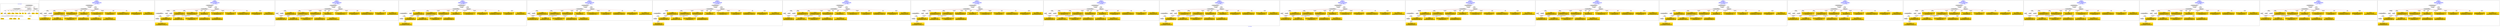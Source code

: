 digraph n0 {
fontcolor="blue"
remincross="true"
label="s07-s-13.json"
subgraph cluster_0 {
label="1-correct model"
n2[style="filled",color="white",fillcolor="lightgray",label="CulturalHeritageObject1"];
n3[shape="plaintext",style="filled",fillcolor="gold",label="dates"];
n4[style="filled",color="white",fillcolor="lightgray",label="Person1"];
n5[shape="plaintext",style="filled",fillcolor="gold",label="dimension"];
n6[shape="plaintext",style="filled",fillcolor="gold",label="technique"];
n7[shape="plaintext",style="filled",fillcolor="gold",label="credit_line"];
n8[shape="plaintext",style="filled",fillcolor="gold",label="origin"];
n9[shape="plaintext",style="filled",fillcolor="gold",label="title"];
n10[shape="plaintext",style="filled",fillcolor="gold",label="ac_id"];
n11[style="filled",color="white",fillcolor="lightgray",label="Concept1"];
n12[shape="plaintext",style="filled",fillcolor="gold",label="nationality"];
n13[shape="plaintext",style="filled",fillcolor="gold",label="birthDate"];
n14[shape="plaintext",style="filled",fillcolor="gold",label="deathDate"];
n15[shape="plaintext",style="filled",fillcolor="gold",label="name"];
n16[style="filled",color="white",fillcolor="lightgray",label="EuropeanaAggregation1"];
n17[style="filled",color="white",fillcolor="lightgray",label="WebResource1"];
n18[style="filled",color="white",fillcolor="lightgray",label="WebResource2"];
n19[shape="plaintext",style="filled",fillcolor="gold",label="image_url"];
n20[shape="plaintext",style="filled",fillcolor="gold",label="audio_url"];
n21[shape="plaintext",style="filled",fillcolor="gold",label="category"];
}
subgraph cluster_1 {
label="candidate 0\nlink coherence:1.0\nnode coherence:1.0\nconfidence:0.46279005591716743\nmapping score:0.5947395424485796\ncost:18.9993\n-precision:0.79-recall:0.79"
n23[style="filled",color="white",fillcolor="lightgray",label="CulturalHeritageObject1"];
n24[style="filled",color="white",fillcolor="lightgray",label="Person1"];
n25[style="filled",color="white",fillcolor="lightgray",label="Concept1"];
n26[style="filled",color="white",fillcolor="lightgray",label="Document1"];
n27[style="filled",color="white",fillcolor="lightgray",label="EuropeanaAggregation1"];
n28[style="filled",color="white",fillcolor="lightgray",label="WebResource1"];
n29[shape="plaintext",style="filled",fillcolor="gold",label="audio_url\n[WebResource,classLink,0.608]\n[Document,classLink,0.343]\n[CulturalHeritageObject,provenance,0.026]\n[CulturalHeritageObject,accessionNumber,0.023]"];
n30[shape="plaintext",style="filled",fillcolor="gold",label="deathDate\n[Person,dateOfDeath,0.308]\n[CulturalHeritageObject,description,0.256]\n[CulturalHeritageObject,created,0.242]\n[Person,biographicalInformation,0.194]"];
n31[shape="plaintext",style="filled",fillcolor="gold",label="credit_line\n[CulturalHeritageObject,provenance,0.546]\n[CulturalHeritageObject,title,0.16]\n[CulturalHeritageObject,description,0.157]\n[CulturalHeritageObject,rightsHolder,0.138]"];
n32[shape="plaintext",style="filled",fillcolor="gold",label="technique\n[CulturalHeritageObject,medium,0.735]\n[CulturalHeritageObject,description,0.145]\n[Person,biographicalInformation,0.063]\n[CulturalHeritageObject,title,0.057]"];
n33[shape="plaintext",style="filled",fillcolor="gold",label="dates\n[CulturalHeritageObject,created,0.407]\n[Person,dateOfDeath,0.257]\n[Person,dateOfBirth,0.19]\n[CulturalHeritageObject,description,0.146]"];
n34[shape="plaintext",style="filled",fillcolor="gold",label="birthDate\n[Person,dateOfBirth,0.336]\n[Person,dateOfDeath,0.328]\n[CulturalHeritageObject,created,0.213]\n[CulturalHeritageObject,provenance,0.123]"];
n35[shape="plaintext",style="filled",fillcolor="gold",label="image_url\n[WebResource,classLink,0.658]\n[Document,classLink,0.265]\n[CulturalHeritageObject,description,0.05]\n[Person,biographicalInformation,0.027]"];
n36[shape="plaintext",style="filled",fillcolor="gold",label="nationality\n[Person,countryAssociatedWithThePerson,0.784]\n[CulturalHeritageObject,provenance,0.081]\n[Concept,prefLabel,0.081]\n[CulturalHeritageObject,title,0.055]"];
n37[shape="plaintext",style="filled",fillcolor="gold",label="ac_id\n[CulturalHeritageObject,accessionNumber,0.287]\n[CulturalHeritageObject,description,0.259]\n[Person,dateOfBirth,0.244]\n[CulturalHeritageObject,provenance,0.21]"];
n38[shape="plaintext",style="filled",fillcolor="gold",label="category\n[Concept,prefLabel,0.296]\n[CulturalHeritageObject,provenance,0.276]\n[Person,biographicalInformation,0.234]\n[CulturalHeritageObject,description,0.195]"];
n39[shape="plaintext",style="filled",fillcolor="gold",label="origin\n[CulturalHeritageObject,description,0.315]\n[Person,biographicalInformation,0.23]\n[Concept,prefLabel,0.228]\n[CulturalHeritageObject,title,0.227]"];
n40[shape="plaintext",style="filled",fillcolor="gold",label="name\n[Person,nameOfThePerson,0.341]\n[CulturalHeritageObject,description,0.251]\n[Person,biographicalInformation,0.232]\n[CulturalHeritageObject,provenance,0.177]"];
n41[shape="plaintext",style="filled",fillcolor="gold",label="dimension\n[CulturalHeritageObject,extent,0.772]\n[CulturalHeritageObject,accessionNumber,0.083]\n[CulturalHeritageObject,description,0.081]\n[CulturalHeritageObject,provenance,0.064]"];
n42[shape="plaintext",style="filled",fillcolor="gold",label="title\n[CulturalHeritageObject,title,0.353]\n[CulturalHeritageObject,description,0.327]\n[Person,biographicalInformation,0.174]\n[Concept,prefLabel,0.147]"];
}
subgraph cluster_2 {
label="candidate 1\nlink coherence:1.0\nnode coherence:1.0\nconfidence:0.46279005591716743\nmapping score:0.5947395424485796\ncost:19.9993\n-precision:0.75-recall:0.79"
n44[style="filled",color="white",fillcolor="lightgray",label="CulturalHeritageObject1"];
n45[style="filled",color="white",fillcolor="lightgray",label="CulturalHeritageObject2"];
n46[style="filled",color="white",fillcolor="lightgray",label="Person1"];
n47[style="filled",color="white",fillcolor="lightgray",label="Concept1"];
n48[style="filled",color="white",fillcolor="lightgray",label="Document2"];
n49[style="filled",color="white",fillcolor="lightgray",label="EuropeanaAggregation1"];
n50[style="filled",color="white",fillcolor="lightgray",label="WebResource1"];
n51[shape="plaintext",style="filled",fillcolor="gold",label="deathDate\n[Person,dateOfDeath,0.308]\n[CulturalHeritageObject,description,0.256]\n[CulturalHeritageObject,created,0.242]\n[Person,biographicalInformation,0.194]"];
n52[shape="plaintext",style="filled",fillcolor="gold",label="credit_line\n[CulturalHeritageObject,provenance,0.546]\n[CulturalHeritageObject,title,0.16]\n[CulturalHeritageObject,description,0.157]\n[CulturalHeritageObject,rightsHolder,0.138]"];
n53[shape="plaintext",style="filled",fillcolor="gold",label="technique\n[CulturalHeritageObject,medium,0.735]\n[CulturalHeritageObject,description,0.145]\n[Person,biographicalInformation,0.063]\n[CulturalHeritageObject,title,0.057]"];
n54[shape="plaintext",style="filled",fillcolor="gold",label="dates\n[CulturalHeritageObject,created,0.407]\n[Person,dateOfDeath,0.257]\n[Person,dateOfBirth,0.19]\n[CulturalHeritageObject,description,0.146]"];
n55[shape="plaintext",style="filled",fillcolor="gold",label="birthDate\n[Person,dateOfBirth,0.336]\n[Person,dateOfDeath,0.328]\n[CulturalHeritageObject,created,0.213]\n[CulturalHeritageObject,provenance,0.123]"];
n56[shape="plaintext",style="filled",fillcolor="gold",label="audio_url\n[WebResource,classLink,0.608]\n[Document,classLink,0.343]\n[CulturalHeritageObject,provenance,0.026]\n[CulturalHeritageObject,accessionNumber,0.023]"];
n57[shape="plaintext",style="filled",fillcolor="gold",label="image_url\n[WebResource,classLink,0.658]\n[Document,classLink,0.265]\n[CulturalHeritageObject,description,0.05]\n[Person,biographicalInformation,0.027]"];
n58[shape="plaintext",style="filled",fillcolor="gold",label="nationality\n[Person,countryAssociatedWithThePerson,0.784]\n[CulturalHeritageObject,provenance,0.081]\n[Concept,prefLabel,0.081]\n[CulturalHeritageObject,title,0.055]"];
n59[shape="plaintext",style="filled",fillcolor="gold",label="ac_id\n[CulturalHeritageObject,accessionNumber,0.287]\n[CulturalHeritageObject,description,0.259]\n[Person,dateOfBirth,0.244]\n[CulturalHeritageObject,provenance,0.21]"];
n60[shape="plaintext",style="filled",fillcolor="gold",label="category\n[Concept,prefLabel,0.296]\n[CulturalHeritageObject,provenance,0.276]\n[Person,biographicalInformation,0.234]\n[CulturalHeritageObject,description,0.195]"];
n61[shape="plaintext",style="filled",fillcolor="gold",label="origin\n[CulturalHeritageObject,description,0.315]\n[Person,biographicalInformation,0.23]\n[Concept,prefLabel,0.228]\n[CulturalHeritageObject,title,0.227]"];
n62[shape="plaintext",style="filled",fillcolor="gold",label="name\n[Person,nameOfThePerson,0.341]\n[CulturalHeritageObject,description,0.251]\n[Person,biographicalInformation,0.232]\n[CulturalHeritageObject,provenance,0.177]"];
n63[shape="plaintext",style="filled",fillcolor="gold",label="dimension\n[CulturalHeritageObject,extent,0.772]\n[CulturalHeritageObject,accessionNumber,0.083]\n[CulturalHeritageObject,description,0.081]\n[CulturalHeritageObject,provenance,0.064]"];
n64[shape="plaintext",style="filled",fillcolor="gold",label="title\n[CulturalHeritageObject,title,0.353]\n[CulturalHeritageObject,description,0.327]\n[Person,biographicalInformation,0.174]\n[Concept,prefLabel,0.147]"];
}
subgraph cluster_3 {
label="candidate 10\nlink coherence:1.0\nnode coherence:1.0\nconfidence:0.45320834849780195\nmapping score:0.6034504018802197\ncost:17.99936\n-precision:0.72-recall:0.68"
n66[style="filled",color="white",fillcolor="lightgray",label="CulturalHeritageObject1"];
n67[style="filled",color="white",fillcolor="lightgray",label="Person1"];
n68[style="filled",color="white",fillcolor="lightgray",label="Document1"];
n69[style="filled",color="white",fillcolor="lightgray",label="EuropeanaAggregation1"];
n70[style="filled",color="white",fillcolor="lightgray",label="WebResource1"];
n71[shape="plaintext",style="filled",fillcolor="gold",label="audio_url\n[WebResource,classLink,0.608]\n[Document,classLink,0.343]\n[CulturalHeritageObject,provenance,0.026]\n[CulturalHeritageObject,accessionNumber,0.023]"];
n72[shape="plaintext",style="filled",fillcolor="gold",label="deathDate\n[Person,dateOfDeath,0.308]\n[CulturalHeritageObject,description,0.256]\n[CulturalHeritageObject,created,0.242]\n[Person,biographicalInformation,0.194]"];
n73[shape="plaintext",style="filled",fillcolor="gold",label="category\n[Concept,prefLabel,0.296]\n[CulturalHeritageObject,provenance,0.276]\n[Person,biographicalInformation,0.234]\n[CulturalHeritageObject,description,0.195]"];
n74[shape="plaintext",style="filled",fillcolor="gold",label="credit_line\n[CulturalHeritageObject,provenance,0.546]\n[CulturalHeritageObject,title,0.16]\n[CulturalHeritageObject,description,0.157]\n[CulturalHeritageObject,rightsHolder,0.138]"];
n75[shape="plaintext",style="filled",fillcolor="gold",label="technique\n[CulturalHeritageObject,medium,0.735]\n[CulturalHeritageObject,description,0.145]\n[Person,biographicalInformation,0.063]\n[CulturalHeritageObject,title,0.057]"];
n76[shape="plaintext",style="filled",fillcolor="gold",label="dates\n[CulturalHeritageObject,created,0.407]\n[Person,dateOfDeath,0.257]\n[Person,dateOfBirth,0.19]\n[CulturalHeritageObject,description,0.146]"];
n77[shape="plaintext",style="filled",fillcolor="gold",label="birthDate\n[Person,dateOfBirth,0.336]\n[Person,dateOfDeath,0.328]\n[CulturalHeritageObject,created,0.213]\n[CulturalHeritageObject,provenance,0.123]"];
n78[shape="plaintext",style="filled",fillcolor="gold",label="image_url\n[WebResource,classLink,0.658]\n[Document,classLink,0.265]\n[CulturalHeritageObject,description,0.05]\n[Person,biographicalInformation,0.027]"];
n79[shape="plaintext",style="filled",fillcolor="gold",label="nationality\n[Person,countryAssociatedWithThePerson,0.784]\n[CulturalHeritageObject,provenance,0.081]\n[Concept,prefLabel,0.081]\n[CulturalHeritageObject,title,0.055]"];
n80[shape="plaintext",style="filled",fillcolor="gold",label="ac_id\n[CulturalHeritageObject,accessionNumber,0.287]\n[CulturalHeritageObject,description,0.259]\n[Person,dateOfBirth,0.244]\n[CulturalHeritageObject,provenance,0.21]"];
n81[shape="plaintext",style="filled",fillcolor="gold",label="title\n[CulturalHeritageObject,title,0.353]\n[CulturalHeritageObject,description,0.327]\n[Person,biographicalInformation,0.174]\n[Concept,prefLabel,0.147]"];
n82[shape="plaintext",style="filled",fillcolor="gold",label="name\n[Person,nameOfThePerson,0.341]\n[CulturalHeritageObject,description,0.251]\n[Person,biographicalInformation,0.232]\n[CulturalHeritageObject,provenance,0.177]"];
n83[shape="plaintext",style="filled",fillcolor="gold",label="dimension\n[CulturalHeritageObject,extent,0.772]\n[CulturalHeritageObject,accessionNumber,0.083]\n[CulturalHeritageObject,description,0.081]\n[CulturalHeritageObject,provenance,0.064]"];
n84[shape="plaintext",style="filled",fillcolor="gold",label="origin\n[CulturalHeritageObject,description,0.315]\n[Person,biographicalInformation,0.23]\n[Concept,prefLabel,0.228]\n[CulturalHeritageObject,title,0.227]"];
}
subgraph cluster_4 {
label="candidate 11\nlink coherence:1.0\nnode coherence:1.0\nconfidence:0.45320834849780195\nmapping score:0.6034504018802197\ncost:18.99936\n-precision:0.68-recall:0.68"
n86[style="filled",color="white",fillcolor="lightgray",label="CulturalHeritageObject1"];
n87[style="filled",color="white",fillcolor="lightgray",label="CulturalHeritageObject2"];
n88[style="filled",color="white",fillcolor="lightgray",label="Person1"];
n89[style="filled",color="white",fillcolor="lightgray",label="Document2"];
n90[style="filled",color="white",fillcolor="lightgray",label="EuropeanaAggregation1"];
n91[style="filled",color="white",fillcolor="lightgray",label="WebResource1"];
n92[shape="plaintext",style="filled",fillcolor="gold",label="deathDate\n[Person,dateOfDeath,0.308]\n[CulturalHeritageObject,description,0.256]\n[CulturalHeritageObject,created,0.242]\n[Person,biographicalInformation,0.194]"];
n93[shape="plaintext",style="filled",fillcolor="gold",label="category\n[Concept,prefLabel,0.296]\n[CulturalHeritageObject,provenance,0.276]\n[Person,biographicalInformation,0.234]\n[CulturalHeritageObject,description,0.195]"];
n94[shape="plaintext",style="filled",fillcolor="gold",label="credit_line\n[CulturalHeritageObject,provenance,0.546]\n[CulturalHeritageObject,title,0.16]\n[CulturalHeritageObject,description,0.157]\n[CulturalHeritageObject,rightsHolder,0.138]"];
n95[shape="plaintext",style="filled",fillcolor="gold",label="technique\n[CulturalHeritageObject,medium,0.735]\n[CulturalHeritageObject,description,0.145]\n[Person,biographicalInformation,0.063]\n[CulturalHeritageObject,title,0.057]"];
n96[shape="plaintext",style="filled",fillcolor="gold",label="dates\n[CulturalHeritageObject,created,0.407]\n[Person,dateOfDeath,0.257]\n[Person,dateOfBirth,0.19]\n[CulturalHeritageObject,description,0.146]"];
n97[shape="plaintext",style="filled",fillcolor="gold",label="birthDate\n[Person,dateOfBirth,0.336]\n[Person,dateOfDeath,0.328]\n[CulturalHeritageObject,created,0.213]\n[CulturalHeritageObject,provenance,0.123]"];
n98[shape="plaintext",style="filled",fillcolor="gold",label="audio_url\n[WebResource,classLink,0.608]\n[Document,classLink,0.343]\n[CulturalHeritageObject,provenance,0.026]\n[CulturalHeritageObject,accessionNumber,0.023]"];
n99[shape="plaintext",style="filled",fillcolor="gold",label="image_url\n[WebResource,classLink,0.658]\n[Document,classLink,0.265]\n[CulturalHeritageObject,description,0.05]\n[Person,biographicalInformation,0.027]"];
n100[shape="plaintext",style="filled",fillcolor="gold",label="nationality\n[Person,countryAssociatedWithThePerson,0.784]\n[CulturalHeritageObject,provenance,0.081]\n[Concept,prefLabel,0.081]\n[CulturalHeritageObject,title,0.055]"];
n101[shape="plaintext",style="filled",fillcolor="gold",label="ac_id\n[CulturalHeritageObject,accessionNumber,0.287]\n[CulturalHeritageObject,description,0.259]\n[Person,dateOfBirth,0.244]\n[CulturalHeritageObject,provenance,0.21]"];
n102[shape="plaintext",style="filled",fillcolor="gold",label="title\n[CulturalHeritageObject,title,0.353]\n[CulturalHeritageObject,description,0.327]\n[Person,biographicalInformation,0.174]\n[Concept,prefLabel,0.147]"];
n103[shape="plaintext",style="filled",fillcolor="gold",label="name\n[Person,nameOfThePerson,0.341]\n[CulturalHeritageObject,description,0.251]\n[Person,biographicalInformation,0.232]\n[CulturalHeritageObject,provenance,0.177]"];
n104[shape="plaintext",style="filled",fillcolor="gold",label="dimension\n[CulturalHeritageObject,extent,0.772]\n[CulturalHeritageObject,accessionNumber,0.083]\n[CulturalHeritageObject,description,0.081]\n[CulturalHeritageObject,provenance,0.064]"];
n105[shape="plaintext",style="filled",fillcolor="gold",label="origin\n[CulturalHeritageObject,description,0.315]\n[Person,biographicalInformation,0.23]\n[Concept,prefLabel,0.228]\n[CulturalHeritageObject,title,0.227]"];
}
subgraph cluster_5 {
label="candidate 12\nlink coherence:1.0\nnode coherence:1.0\nconfidence:0.45228126299143584\nmapping score:0.6031413733780977\ncost:17.99936\n-precision:0.72-recall:0.68"
n107[style="filled",color="white",fillcolor="lightgray",label="CulturalHeritageObject1"];
n108[style="filled",color="white",fillcolor="lightgray",label="Person1"];
n109[style="filled",color="white",fillcolor="lightgray",label="Document1"];
n110[style="filled",color="white",fillcolor="lightgray",label="EuropeanaAggregation1"];
n111[style="filled",color="white",fillcolor="lightgray",label="WebResource1"];
n112[shape="plaintext",style="filled",fillcolor="gold",label="image_url\n[WebResource,classLink,0.658]\n[Document,classLink,0.265]\n[CulturalHeritageObject,description,0.05]\n[Person,biographicalInformation,0.027]"];
n113[shape="plaintext",style="filled",fillcolor="gold",label="deathDate\n[Person,dateOfDeath,0.308]\n[CulturalHeritageObject,description,0.256]\n[CulturalHeritageObject,created,0.242]\n[Person,biographicalInformation,0.194]"];
n114[shape="plaintext",style="filled",fillcolor="gold",label="category\n[Concept,prefLabel,0.296]\n[CulturalHeritageObject,provenance,0.276]\n[Person,biographicalInformation,0.234]\n[CulturalHeritageObject,description,0.195]"];
n115[shape="plaintext",style="filled",fillcolor="gold",label="credit_line\n[CulturalHeritageObject,provenance,0.546]\n[CulturalHeritageObject,title,0.16]\n[CulturalHeritageObject,description,0.157]\n[CulturalHeritageObject,rightsHolder,0.138]"];
n116[shape="plaintext",style="filled",fillcolor="gold",label="technique\n[CulturalHeritageObject,medium,0.735]\n[CulturalHeritageObject,description,0.145]\n[Person,biographicalInformation,0.063]\n[CulturalHeritageObject,title,0.057]"];
n117[shape="plaintext",style="filled",fillcolor="gold",label="dates\n[CulturalHeritageObject,created,0.407]\n[Person,dateOfDeath,0.257]\n[Person,dateOfBirth,0.19]\n[CulturalHeritageObject,description,0.146]"];
n118[shape="plaintext",style="filled",fillcolor="gold",label="birthDate\n[Person,dateOfBirth,0.336]\n[Person,dateOfDeath,0.328]\n[CulturalHeritageObject,created,0.213]\n[CulturalHeritageObject,provenance,0.123]"];
n119[shape="plaintext",style="filled",fillcolor="gold",label="audio_url\n[WebResource,classLink,0.608]\n[Document,classLink,0.343]\n[CulturalHeritageObject,provenance,0.026]\n[CulturalHeritageObject,accessionNumber,0.023]"];
n120[shape="plaintext",style="filled",fillcolor="gold",label="nationality\n[Person,countryAssociatedWithThePerson,0.784]\n[CulturalHeritageObject,provenance,0.081]\n[Concept,prefLabel,0.081]\n[CulturalHeritageObject,title,0.055]"];
n121[shape="plaintext",style="filled",fillcolor="gold",label="ac_id\n[CulturalHeritageObject,accessionNumber,0.287]\n[CulturalHeritageObject,description,0.259]\n[Person,dateOfBirth,0.244]\n[CulturalHeritageObject,provenance,0.21]"];
n122[shape="plaintext",style="filled",fillcolor="gold",label="origin\n[CulturalHeritageObject,description,0.315]\n[Person,biographicalInformation,0.23]\n[Concept,prefLabel,0.228]\n[CulturalHeritageObject,title,0.227]"];
n123[shape="plaintext",style="filled",fillcolor="gold",label="name\n[Person,nameOfThePerson,0.341]\n[CulturalHeritageObject,description,0.251]\n[Person,biographicalInformation,0.232]\n[CulturalHeritageObject,provenance,0.177]"];
n124[shape="plaintext",style="filled",fillcolor="gold",label="dimension\n[CulturalHeritageObject,extent,0.772]\n[CulturalHeritageObject,accessionNumber,0.083]\n[CulturalHeritageObject,description,0.081]\n[CulturalHeritageObject,provenance,0.064]"];
n125[shape="plaintext",style="filled",fillcolor="gold",label="title\n[CulturalHeritageObject,title,0.353]\n[CulturalHeritageObject,description,0.327]\n[Person,biographicalInformation,0.174]\n[Concept,prefLabel,0.147]"];
}
subgraph cluster_6 {
label="candidate 13\nlink coherence:1.0\nnode coherence:1.0\nconfidence:0.45228126299143584\nmapping score:0.6031413733780977\ncost:18.99936\n-precision:0.68-recall:0.68"
n127[style="filled",color="white",fillcolor="lightgray",label="CulturalHeritageObject1"];
n128[style="filled",color="white",fillcolor="lightgray",label="CulturalHeritageObject2"];
n129[style="filled",color="white",fillcolor="lightgray",label="Person1"];
n130[style="filled",color="white",fillcolor="lightgray",label="Document2"];
n131[style="filled",color="white",fillcolor="lightgray",label="EuropeanaAggregation1"];
n132[style="filled",color="white",fillcolor="lightgray",label="WebResource1"];
n133[shape="plaintext",style="filled",fillcolor="gold",label="deathDate\n[Person,dateOfDeath,0.308]\n[CulturalHeritageObject,description,0.256]\n[CulturalHeritageObject,created,0.242]\n[Person,biographicalInformation,0.194]"];
n134[shape="plaintext",style="filled",fillcolor="gold",label="category\n[Concept,prefLabel,0.296]\n[CulturalHeritageObject,provenance,0.276]\n[Person,biographicalInformation,0.234]\n[CulturalHeritageObject,description,0.195]"];
n135[shape="plaintext",style="filled",fillcolor="gold",label="credit_line\n[CulturalHeritageObject,provenance,0.546]\n[CulturalHeritageObject,title,0.16]\n[CulturalHeritageObject,description,0.157]\n[CulturalHeritageObject,rightsHolder,0.138]"];
n136[shape="plaintext",style="filled",fillcolor="gold",label="technique\n[CulturalHeritageObject,medium,0.735]\n[CulturalHeritageObject,description,0.145]\n[Person,biographicalInformation,0.063]\n[CulturalHeritageObject,title,0.057]"];
n137[shape="plaintext",style="filled",fillcolor="gold",label="dates\n[CulturalHeritageObject,created,0.407]\n[Person,dateOfDeath,0.257]\n[Person,dateOfBirth,0.19]\n[CulturalHeritageObject,description,0.146]"];
n138[shape="plaintext",style="filled",fillcolor="gold",label="birthDate\n[Person,dateOfBirth,0.336]\n[Person,dateOfDeath,0.328]\n[CulturalHeritageObject,created,0.213]\n[CulturalHeritageObject,provenance,0.123]"];
n139[shape="plaintext",style="filled",fillcolor="gold",label="image_url\n[WebResource,classLink,0.658]\n[Document,classLink,0.265]\n[CulturalHeritageObject,description,0.05]\n[Person,biographicalInformation,0.027]"];
n140[shape="plaintext",style="filled",fillcolor="gold",label="audio_url\n[WebResource,classLink,0.608]\n[Document,classLink,0.343]\n[CulturalHeritageObject,provenance,0.026]\n[CulturalHeritageObject,accessionNumber,0.023]"];
n141[shape="plaintext",style="filled",fillcolor="gold",label="nationality\n[Person,countryAssociatedWithThePerson,0.784]\n[CulturalHeritageObject,provenance,0.081]\n[Concept,prefLabel,0.081]\n[CulturalHeritageObject,title,0.055]"];
n142[shape="plaintext",style="filled",fillcolor="gold",label="ac_id\n[CulturalHeritageObject,accessionNumber,0.287]\n[CulturalHeritageObject,description,0.259]\n[Person,dateOfBirth,0.244]\n[CulturalHeritageObject,provenance,0.21]"];
n143[shape="plaintext",style="filled",fillcolor="gold",label="origin\n[CulturalHeritageObject,description,0.315]\n[Person,biographicalInformation,0.23]\n[Concept,prefLabel,0.228]\n[CulturalHeritageObject,title,0.227]"];
n144[shape="plaintext",style="filled",fillcolor="gold",label="name\n[Person,nameOfThePerson,0.341]\n[CulturalHeritageObject,description,0.251]\n[Person,biographicalInformation,0.232]\n[CulturalHeritageObject,provenance,0.177]"];
n145[shape="plaintext",style="filled",fillcolor="gold",label="dimension\n[CulturalHeritageObject,extent,0.772]\n[CulturalHeritageObject,accessionNumber,0.083]\n[CulturalHeritageObject,description,0.081]\n[CulturalHeritageObject,provenance,0.064]"];
n146[shape="plaintext",style="filled",fillcolor="gold",label="title\n[CulturalHeritageObject,title,0.353]\n[CulturalHeritageObject,description,0.327]\n[Person,biographicalInformation,0.174]\n[Concept,prefLabel,0.147]"];
}
subgraph cluster_7 {
label="candidate 14\nlink coherence:1.0\nnode coherence:1.0\nconfidence:0.4511107681775902\nmapping score:0.5908464465353872\ncost:18.9993\n-precision:0.74-recall:0.74"
n148[style="filled",color="white",fillcolor="lightgray",label="CulturalHeritageObject1"];
n149[style="filled",color="white",fillcolor="lightgray",label="Person1"];
n150[style="filled",color="white",fillcolor="lightgray",label="Concept1"];
n151[style="filled",color="white",fillcolor="lightgray",label="Document1"];
n152[style="filled",color="white",fillcolor="lightgray",label="EuropeanaAggregation1"];
n153[style="filled",color="white",fillcolor="lightgray",label="WebResource1"];
n154[shape="plaintext",style="filled",fillcolor="gold",label="audio_url\n[WebResource,classLink,0.608]\n[Document,classLink,0.343]\n[CulturalHeritageObject,provenance,0.026]\n[CulturalHeritageObject,accessionNumber,0.023]"];
n155[shape="plaintext",style="filled",fillcolor="gold",label="deathDate\n[Person,dateOfDeath,0.308]\n[CulturalHeritageObject,description,0.256]\n[CulturalHeritageObject,created,0.242]\n[Person,biographicalInformation,0.194]"];
n156[shape="plaintext",style="filled",fillcolor="gold",label="name\n[Person,nameOfThePerson,0.341]\n[CulturalHeritageObject,description,0.251]\n[Person,biographicalInformation,0.232]\n[CulturalHeritageObject,provenance,0.177]"];
n157[shape="plaintext",style="filled",fillcolor="gold",label="credit_line\n[CulturalHeritageObject,provenance,0.546]\n[CulturalHeritageObject,title,0.16]\n[CulturalHeritageObject,description,0.157]\n[CulturalHeritageObject,rightsHolder,0.138]"];
n158[shape="plaintext",style="filled",fillcolor="gold",label="technique\n[CulturalHeritageObject,medium,0.735]\n[CulturalHeritageObject,description,0.145]\n[Person,biographicalInformation,0.063]\n[CulturalHeritageObject,title,0.057]"];
n159[shape="plaintext",style="filled",fillcolor="gold",label="dates\n[CulturalHeritageObject,created,0.407]\n[Person,dateOfDeath,0.257]\n[Person,dateOfBirth,0.19]\n[CulturalHeritageObject,description,0.146]"];
n160[shape="plaintext",style="filled",fillcolor="gold",label="birthDate\n[Person,dateOfBirth,0.336]\n[Person,dateOfDeath,0.328]\n[CulturalHeritageObject,created,0.213]\n[CulturalHeritageObject,provenance,0.123]"];
n161[shape="plaintext",style="filled",fillcolor="gold",label="image_url\n[WebResource,classLink,0.658]\n[Document,classLink,0.265]\n[CulturalHeritageObject,description,0.05]\n[Person,biographicalInformation,0.027]"];
n162[shape="plaintext",style="filled",fillcolor="gold",label="nationality\n[Person,countryAssociatedWithThePerson,0.784]\n[CulturalHeritageObject,provenance,0.081]\n[Concept,prefLabel,0.081]\n[CulturalHeritageObject,title,0.055]"];
n163[shape="plaintext",style="filled",fillcolor="gold",label="ac_id\n[CulturalHeritageObject,accessionNumber,0.287]\n[CulturalHeritageObject,description,0.259]\n[Person,dateOfBirth,0.244]\n[CulturalHeritageObject,provenance,0.21]"];
n164[shape="plaintext",style="filled",fillcolor="gold",label="category\n[Concept,prefLabel,0.296]\n[CulturalHeritageObject,provenance,0.276]\n[Person,biographicalInformation,0.234]\n[CulturalHeritageObject,description,0.195]"];
n165[shape="plaintext",style="filled",fillcolor="gold",label="origin\n[CulturalHeritageObject,description,0.315]\n[Person,biographicalInformation,0.23]\n[Concept,prefLabel,0.228]\n[CulturalHeritageObject,title,0.227]"];
n166[shape="plaintext",style="filled",fillcolor="gold",label="dimension\n[CulturalHeritageObject,extent,0.772]\n[CulturalHeritageObject,accessionNumber,0.083]\n[CulturalHeritageObject,description,0.081]\n[CulturalHeritageObject,provenance,0.064]"];
n167[shape="plaintext",style="filled",fillcolor="gold",label="title\n[CulturalHeritageObject,title,0.353]\n[CulturalHeritageObject,description,0.327]\n[Person,biographicalInformation,0.174]\n[Concept,prefLabel,0.147]"];
}
subgraph cluster_8 {
label="candidate 15\nlink coherence:1.0\nnode coherence:1.0\nconfidence:0.4511107681775902\nmapping score:0.5908464465353872\ncost:19.9993\n-precision:0.7-recall:0.74"
n169[style="filled",color="white",fillcolor="lightgray",label="CulturalHeritageObject1"];
n170[style="filled",color="white",fillcolor="lightgray",label="CulturalHeritageObject2"];
n171[style="filled",color="white",fillcolor="lightgray",label="Person1"];
n172[style="filled",color="white",fillcolor="lightgray",label="Concept1"];
n173[style="filled",color="white",fillcolor="lightgray",label="Document2"];
n174[style="filled",color="white",fillcolor="lightgray",label="EuropeanaAggregation1"];
n175[style="filled",color="white",fillcolor="lightgray",label="WebResource1"];
n176[shape="plaintext",style="filled",fillcolor="gold",label="deathDate\n[Person,dateOfDeath,0.308]\n[CulturalHeritageObject,description,0.256]\n[CulturalHeritageObject,created,0.242]\n[Person,biographicalInformation,0.194]"];
n177[shape="plaintext",style="filled",fillcolor="gold",label="name\n[Person,nameOfThePerson,0.341]\n[CulturalHeritageObject,description,0.251]\n[Person,biographicalInformation,0.232]\n[CulturalHeritageObject,provenance,0.177]"];
n178[shape="plaintext",style="filled",fillcolor="gold",label="credit_line\n[CulturalHeritageObject,provenance,0.546]\n[CulturalHeritageObject,title,0.16]\n[CulturalHeritageObject,description,0.157]\n[CulturalHeritageObject,rightsHolder,0.138]"];
n179[shape="plaintext",style="filled",fillcolor="gold",label="technique\n[CulturalHeritageObject,medium,0.735]\n[CulturalHeritageObject,description,0.145]\n[Person,biographicalInformation,0.063]\n[CulturalHeritageObject,title,0.057]"];
n180[shape="plaintext",style="filled",fillcolor="gold",label="dates\n[CulturalHeritageObject,created,0.407]\n[Person,dateOfDeath,0.257]\n[Person,dateOfBirth,0.19]\n[CulturalHeritageObject,description,0.146]"];
n181[shape="plaintext",style="filled",fillcolor="gold",label="birthDate\n[Person,dateOfBirth,0.336]\n[Person,dateOfDeath,0.328]\n[CulturalHeritageObject,created,0.213]\n[CulturalHeritageObject,provenance,0.123]"];
n182[shape="plaintext",style="filled",fillcolor="gold",label="audio_url\n[WebResource,classLink,0.608]\n[Document,classLink,0.343]\n[CulturalHeritageObject,provenance,0.026]\n[CulturalHeritageObject,accessionNumber,0.023]"];
n183[shape="plaintext",style="filled",fillcolor="gold",label="image_url\n[WebResource,classLink,0.658]\n[Document,classLink,0.265]\n[CulturalHeritageObject,description,0.05]\n[Person,biographicalInformation,0.027]"];
n184[shape="plaintext",style="filled",fillcolor="gold",label="nationality\n[Person,countryAssociatedWithThePerson,0.784]\n[CulturalHeritageObject,provenance,0.081]\n[Concept,prefLabel,0.081]\n[CulturalHeritageObject,title,0.055]"];
n185[shape="plaintext",style="filled",fillcolor="gold",label="ac_id\n[CulturalHeritageObject,accessionNumber,0.287]\n[CulturalHeritageObject,description,0.259]\n[Person,dateOfBirth,0.244]\n[CulturalHeritageObject,provenance,0.21]"];
n186[shape="plaintext",style="filled",fillcolor="gold",label="category\n[Concept,prefLabel,0.296]\n[CulturalHeritageObject,provenance,0.276]\n[Person,biographicalInformation,0.234]\n[CulturalHeritageObject,description,0.195]"];
n187[shape="plaintext",style="filled",fillcolor="gold",label="origin\n[CulturalHeritageObject,description,0.315]\n[Person,biographicalInformation,0.23]\n[Concept,prefLabel,0.228]\n[CulturalHeritageObject,title,0.227]"];
n188[shape="plaintext",style="filled",fillcolor="gold",label="dimension\n[CulturalHeritageObject,extent,0.772]\n[CulturalHeritageObject,accessionNumber,0.083]\n[CulturalHeritageObject,description,0.081]\n[CulturalHeritageObject,provenance,0.064]"];
n189[shape="plaintext",style="filled",fillcolor="gold",label="title\n[CulturalHeritageObject,title,0.353]\n[CulturalHeritageObject,description,0.327]\n[Person,biographicalInformation,0.174]\n[Concept,prefLabel,0.147]"];
}
subgraph cluster_9 {
label="candidate 16\nlink coherence:1.0\nnode coherence:1.0\nconfidence:0.449151946933721\nmapping score:0.5901935061207642\ncost:18.9993\n-precision:0.68-recall:0.68"
n191[style="filled",color="white",fillcolor="lightgray",label="CulturalHeritageObject1"];
n192[style="filled",color="white",fillcolor="lightgray",label="Person1"];
n193[style="filled",color="white",fillcolor="lightgray",label="Concept1"];
n194[style="filled",color="white",fillcolor="lightgray",label="Document1"];
n195[style="filled",color="white",fillcolor="lightgray",label="EuropeanaAggregation1"];
n196[style="filled",color="white",fillcolor="lightgray",label="WebResource1"];
n197[shape="plaintext",style="filled",fillcolor="gold",label="audio_url\n[WebResource,classLink,0.608]\n[Document,classLink,0.343]\n[CulturalHeritageObject,provenance,0.026]\n[CulturalHeritageObject,accessionNumber,0.023]"];
n198[shape="plaintext",style="filled",fillcolor="gold",label="deathDate\n[Person,dateOfDeath,0.308]\n[CulturalHeritageObject,description,0.256]\n[CulturalHeritageObject,created,0.242]\n[Person,biographicalInformation,0.194]"];
n199[shape="plaintext",style="filled",fillcolor="gold",label="ac_id\n[CulturalHeritageObject,accessionNumber,0.287]\n[CulturalHeritageObject,description,0.259]\n[Person,dateOfBirth,0.244]\n[CulturalHeritageObject,provenance,0.21]"];
n200[shape="plaintext",style="filled",fillcolor="gold",label="credit_line\n[CulturalHeritageObject,provenance,0.546]\n[CulturalHeritageObject,title,0.16]\n[CulturalHeritageObject,description,0.157]\n[CulturalHeritageObject,rightsHolder,0.138]"];
n201[shape="plaintext",style="filled",fillcolor="gold",label="technique\n[CulturalHeritageObject,medium,0.735]\n[CulturalHeritageObject,description,0.145]\n[Person,biographicalInformation,0.063]\n[CulturalHeritageObject,title,0.057]"];
n202[shape="plaintext",style="filled",fillcolor="gold",label="dates\n[CulturalHeritageObject,created,0.407]\n[Person,dateOfDeath,0.257]\n[Person,dateOfBirth,0.19]\n[CulturalHeritageObject,description,0.146]"];
n203[shape="plaintext",style="filled",fillcolor="gold",label="birthDate\n[Person,dateOfBirth,0.336]\n[Person,dateOfDeath,0.328]\n[CulturalHeritageObject,created,0.213]\n[CulturalHeritageObject,provenance,0.123]"];
n204[shape="plaintext",style="filled",fillcolor="gold",label="image_url\n[WebResource,classLink,0.658]\n[Document,classLink,0.265]\n[CulturalHeritageObject,description,0.05]\n[Person,biographicalInformation,0.027]"];
n205[shape="plaintext",style="filled",fillcolor="gold",label="nationality\n[Person,countryAssociatedWithThePerson,0.784]\n[CulturalHeritageObject,provenance,0.081]\n[Concept,prefLabel,0.081]\n[CulturalHeritageObject,title,0.055]"];
n206[shape="plaintext",style="filled",fillcolor="gold",label="category\n[Concept,prefLabel,0.296]\n[CulturalHeritageObject,provenance,0.276]\n[Person,biographicalInformation,0.234]\n[CulturalHeritageObject,description,0.195]"];
n207[shape="plaintext",style="filled",fillcolor="gold",label="title\n[CulturalHeritageObject,title,0.353]\n[CulturalHeritageObject,description,0.327]\n[Person,biographicalInformation,0.174]\n[Concept,prefLabel,0.147]"];
n208[shape="plaintext",style="filled",fillcolor="gold",label="name\n[Person,nameOfThePerson,0.341]\n[CulturalHeritageObject,description,0.251]\n[Person,biographicalInformation,0.232]\n[CulturalHeritageObject,provenance,0.177]"];
n209[shape="plaintext",style="filled",fillcolor="gold",label="dimension\n[CulturalHeritageObject,extent,0.772]\n[CulturalHeritageObject,accessionNumber,0.083]\n[CulturalHeritageObject,description,0.081]\n[CulturalHeritageObject,provenance,0.064]"];
n210[shape="plaintext",style="filled",fillcolor="gold",label="origin\n[CulturalHeritageObject,description,0.315]\n[Person,biographicalInformation,0.23]\n[Concept,prefLabel,0.228]\n[CulturalHeritageObject,title,0.227]"];
}
subgraph cluster_10 {
label="candidate 17\nlink coherence:1.0\nnode coherence:1.0\nconfidence:0.449151946933721\nmapping score:0.5901935061207642\ncost:19.9993\n-precision:0.65-recall:0.68"
n212[style="filled",color="white",fillcolor="lightgray",label="CulturalHeritageObject1"];
n213[style="filled",color="white",fillcolor="lightgray",label="CulturalHeritageObject2"];
n214[style="filled",color="white",fillcolor="lightgray",label="Person1"];
n215[style="filled",color="white",fillcolor="lightgray",label="Concept1"];
n216[style="filled",color="white",fillcolor="lightgray",label="Document2"];
n217[style="filled",color="white",fillcolor="lightgray",label="EuropeanaAggregation1"];
n218[style="filled",color="white",fillcolor="lightgray",label="WebResource1"];
n219[shape="plaintext",style="filled",fillcolor="gold",label="deathDate\n[Person,dateOfDeath,0.308]\n[CulturalHeritageObject,description,0.256]\n[CulturalHeritageObject,created,0.242]\n[Person,biographicalInformation,0.194]"];
n220[shape="plaintext",style="filled",fillcolor="gold",label="ac_id\n[CulturalHeritageObject,accessionNumber,0.287]\n[CulturalHeritageObject,description,0.259]\n[Person,dateOfBirth,0.244]\n[CulturalHeritageObject,provenance,0.21]"];
n221[shape="plaintext",style="filled",fillcolor="gold",label="credit_line\n[CulturalHeritageObject,provenance,0.546]\n[CulturalHeritageObject,title,0.16]\n[CulturalHeritageObject,description,0.157]\n[CulturalHeritageObject,rightsHolder,0.138]"];
n222[shape="plaintext",style="filled",fillcolor="gold",label="technique\n[CulturalHeritageObject,medium,0.735]\n[CulturalHeritageObject,description,0.145]\n[Person,biographicalInformation,0.063]\n[CulturalHeritageObject,title,0.057]"];
n223[shape="plaintext",style="filled",fillcolor="gold",label="dates\n[CulturalHeritageObject,created,0.407]\n[Person,dateOfDeath,0.257]\n[Person,dateOfBirth,0.19]\n[CulturalHeritageObject,description,0.146]"];
n224[shape="plaintext",style="filled",fillcolor="gold",label="birthDate\n[Person,dateOfBirth,0.336]\n[Person,dateOfDeath,0.328]\n[CulturalHeritageObject,created,0.213]\n[CulturalHeritageObject,provenance,0.123]"];
n225[shape="plaintext",style="filled",fillcolor="gold",label="audio_url\n[WebResource,classLink,0.608]\n[Document,classLink,0.343]\n[CulturalHeritageObject,provenance,0.026]\n[CulturalHeritageObject,accessionNumber,0.023]"];
n226[shape="plaintext",style="filled",fillcolor="gold",label="image_url\n[WebResource,classLink,0.658]\n[Document,classLink,0.265]\n[CulturalHeritageObject,description,0.05]\n[Person,biographicalInformation,0.027]"];
n227[shape="plaintext",style="filled",fillcolor="gold",label="nationality\n[Person,countryAssociatedWithThePerson,0.784]\n[CulturalHeritageObject,provenance,0.081]\n[Concept,prefLabel,0.081]\n[CulturalHeritageObject,title,0.055]"];
n228[shape="plaintext",style="filled",fillcolor="gold",label="category\n[Concept,prefLabel,0.296]\n[CulturalHeritageObject,provenance,0.276]\n[Person,biographicalInformation,0.234]\n[CulturalHeritageObject,description,0.195]"];
n229[shape="plaintext",style="filled",fillcolor="gold",label="title\n[CulturalHeritageObject,title,0.353]\n[CulturalHeritageObject,description,0.327]\n[Person,biographicalInformation,0.174]\n[Concept,prefLabel,0.147]"];
n230[shape="plaintext",style="filled",fillcolor="gold",label="name\n[Person,nameOfThePerson,0.341]\n[CulturalHeritageObject,description,0.251]\n[Person,biographicalInformation,0.232]\n[CulturalHeritageObject,provenance,0.177]"];
n231[shape="plaintext",style="filled",fillcolor="gold",label="dimension\n[CulturalHeritageObject,extent,0.772]\n[CulturalHeritageObject,accessionNumber,0.083]\n[CulturalHeritageObject,description,0.081]\n[CulturalHeritageObject,provenance,0.064]"];
n232[shape="plaintext",style="filled",fillcolor="gold",label="origin\n[CulturalHeritageObject,description,0.315]\n[Person,biographicalInformation,0.23]\n[Concept,prefLabel,0.228]\n[CulturalHeritageObject,title,0.227]"];
}
subgraph cluster_11 {
label="candidate 18\nlink coherence:1.0\nnode coherence:1.0\nconfidence:0.44410119737652487\nmapping score:0.600414684839794\ncost:17.99936\n-precision:0.67-recall:0.63"
n234[style="filled",color="white",fillcolor="lightgray",label="CulturalHeritageObject1"];
n235[style="filled",color="white",fillcolor="lightgray",label="Person1"];
n236[style="filled",color="white",fillcolor="lightgray",label="Document1"];
n237[style="filled",color="white",fillcolor="lightgray",label="EuropeanaAggregation1"];
n238[style="filled",color="white",fillcolor="lightgray",label="WebResource1"];
n239[shape="plaintext",style="filled",fillcolor="gold",label="image_url\n[WebResource,classLink,0.658]\n[Document,classLink,0.265]\n[CulturalHeritageObject,description,0.05]\n[Person,biographicalInformation,0.027]"];
n240[shape="plaintext",style="filled",fillcolor="gold",label="deathDate\n[Person,dateOfDeath,0.308]\n[CulturalHeritageObject,description,0.256]\n[CulturalHeritageObject,created,0.242]\n[Person,biographicalInformation,0.194]"];
n241[shape="plaintext",style="filled",fillcolor="gold",label="category\n[Concept,prefLabel,0.296]\n[CulturalHeritageObject,provenance,0.276]\n[Person,biographicalInformation,0.234]\n[CulturalHeritageObject,description,0.195]"];
n242[shape="plaintext",style="filled",fillcolor="gold",label="credit_line\n[CulturalHeritageObject,provenance,0.546]\n[CulturalHeritageObject,title,0.16]\n[CulturalHeritageObject,description,0.157]\n[CulturalHeritageObject,rightsHolder,0.138]"];
n243[shape="plaintext",style="filled",fillcolor="gold",label="technique\n[CulturalHeritageObject,medium,0.735]\n[CulturalHeritageObject,description,0.145]\n[Person,biographicalInformation,0.063]\n[CulturalHeritageObject,title,0.057]"];
n244[shape="plaintext",style="filled",fillcolor="gold",label="dates\n[CulturalHeritageObject,created,0.407]\n[Person,dateOfDeath,0.257]\n[Person,dateOfBirth,0.19]\n[CulturalHeritageObject,description,0.146]"];
n245[shape="plaintext",style="filled",fillcolor="gold",label="birthDate\n[Person,dateOfBirth,0.336]\n[Person,dateOfDeath,0.328]\n[CulturalHeritageObject,created,0.213]\n[CulturalHeritageObject,provenance,0.123]"];
n246[shape="plaintext",style="filled",fillcolor="gold",label="audio_url\n[WebResource,classLink,0.608]\n[Document,classLink,0.343]\n[CulturalHeritageObject,provenance,0.026]\n[CulturalHeritageObject,accessionNumber,0.023]"];
n247[shape="plaintext",style="filled",fillcolor="gold",label="nationality\n[Person,countryAssociatedWithThePerson,0.784]\n[CulturalHeritageObject,provenance,0.081]\n[Concept,prefLabel,0.081]\n[CulturalHeritageObject,title,0.055]"];
n248[shape="plaintext",style="filled",fillcolor="gold",label="ac_id\n[CulturalHeritageObject,accessionNumber,0.287]\n[CulturalHeritageObject,description,0.259]\n[Person,dateOfBirth,0.244]\n[CulturalHeritageObject,provenance,0.21]"];
n249[shape="plaintext",style="filled",fillcolor="gold",label="title\n[CulturalHeritageObject,title,0.353]\n[CulturalHeritageObject,description,0.327]\n[Person,biographicalInformation,0.174]\n[Concept,prefLabel,0.147]"];
n250[shape="plaintext",style="filled",fillcolor="gold",label="name\n[Person,nameOfThePerson,0.341]\n[CulturalHeritageObject,description,0.251]\n[Person,biographicalInformation,0.232]\n[CulturalHeritageObject,provenance,0.177]"];
n251[shape="plaintext",style="filled",fillcolor="gold",label="dimension\n[CulturalHeritageObject,extent,0.772]\n[CulturalHeritageObject,accessionNumber,0.083]\n[CulturalHeritageObject,description,0.081]\n[CulturalHeritageObject,provenance,0.064]"];
n252[shape="plaintext",style="filled",fillcolor="gold",label="origin\n[CulturalHeritageObject,description,0.315]\n[Person,biographicalInformation,0.23]\n[Concept,prefLabel,0.228]\n[CulturalHeritageObject,title,0.227]"];
}
subgraph cluster_12 {
label="candidate 19\nlink coherence:1.0\nnode coherence:1.0\nconfidence:0.44410119737652487\nmapping score:0.600414684839794\ncost:18.99936\n-precision:0.63-recall:0.63"
n254[style="filled",color="white",fillcolor="lightgray",label="CulturalHeritageObject1"];
n255[style="filled",color="white",fillcolor="lightgray",label="CulturalHeritageObject2"];
n256[style="filled",color="white",fillcolor="lightgray",label="Person1"];
n257[style="filled",color="white",fillcolor="lightgray",label="Document2"];
n258[style="filled",color="white",fillcolor="lightgray",label="EuropeanaAggregation1"];
n259[style="filled",color="white",fillcolor="lightgray",label="WebResource1"];
n260[shape="plaintext",style="filled",fillcolor="gold",label="deathDate\n[Person,dateOfDeath,0.308]\n[CulturalHeritageObject,description,0.256]\n[CulturalHeritageObject,created,0.242]\n[Person,biographicalInformation,0.194]"];
n261[shape="plaintext",style="filled",fillcolor="gold",label="category\n[Concept,prefLabel,0.296]\n[CulturalHeritageObject,provenance,0.276]\n[Person,biographicalInformation,0.234]\n[CulturalHeritageObject,description,0.195]"];
n262[shape="plaintext",style="filled",fillcolor="gold",label="credit_line\n[CulturalHeritageObject,provenance,0.546]\n[CulturalHeritageObject,title,0.16]\n[CulturalHeritageObject,description,0.157]\n[CulturalHeritageObject,rightsHolder,0.138]"];
n263[shape="plaintext",style="filled",fillcolor="gold",label="technique\n[CulturalHeritageObject,medium,0.735]\n[CulturalHeritageObject,description,0.145]\n[Person,biographicalInformation,0.063]\n[CulturalHeritageObject,title,0.057]"];
n264[shape="plaintext",style="filled",fillcolor="gold",label="dates\n[CulturalHeritageObject,created,0.407]\n[Person,dateOfDeath,0.257]\n[Person,dateOfBirth,0.19]\n[CulturalHeritageObject,description,0.146]"];
n265[shape="plaintext",style="filled",fillcolor="gold",label="birthDate\n[Person,dateOfBirth,0.336]\n[Person,dateOfDeath,0.328]\n[CulturalHeritageObject,created,0.213]\n[CulturalHeritageObject,provenance,0.123]"];
n266[shape="plaintext",style="filled",fillcolor="gold",label="image_url\n[WebResource,classLink,0.658]\n[Document,classLink,0.265]\n[CulturalHeritageObject,description,0.05]\n[Person,biographicalInformation,0.027]"];
n267[shape="plaintext",style="filled",fillcolor="gold",label="audio_url\n[WebResource,classLink,0.608]\n[Document,classLink,0.343]\n[CulturalHeritageObject,provenance,0.026]\n[CulturalHeritageObject,accessionNumber,0.023]"];
n268[shape="plaintext",style="filled",fillcolor="gold",label="nationality\n[Person,countryAssociatedWithThePerson,0.784]\n[CulturalHeritageObject,provenance,0.081]\n[Concept,prefLabel,0.081]\n[CulturalHeritageObject,title,0.055]"];
n269[shape="plaintext",style="filled",fillcolor="gold",label="ac_id\n[CulturalHeritageObject,accessionNumber,0.287]\n[CulturalHeritageObject,description,0.259]\n[Person,dateOfBirth,0.244]\n[CulturalHeritageObject,provenance,0.21]"];
n270[shape="plaintext",style="filled",fillcolor="gold",label="title\n[CulturalHeritageObject,title,0.353]\n[CulturalHeritageObject,description,0.327]\n[Person,biographicalInformation,0.174]\n[Concept,prefLabel,0.147]"];
n271[shape="plaintext",style="filled",fillcolor="gold",label="name\n[Person,nameOfThePerson,0.341]\n[CulturalHeritageObject,description,0.251]\n[Person,biographicalInformation,0.232]\n[CulturalHeritageObject,provenance,0.177]"];
n272[shape="plaintext",style="filled",fillcolor="gold",label="dimension\n[CulturalHeritageObject,extent,0.772]\n[CulturalHeritageObject,accessionNumber,0.083]\n[CulturalHeritageObject,description,0.081]\n[CulturalHeritageObject,provenance,0.064]"];
n273[shape="plaintext",style="filled",fillcolor="gold",label="origin\n[CulturalHeritageObject,description,0.315]\n[Person,biographicalInformation,0.23]\n[Concept,prefLabel,0.228]\n[CulturalHeritageObject,title,0.227]"];
}
subgraph cluster_13 {
label="candidate 2\nlink coherence:1.0\nnode coherence:1.0\nconfidence:0.4613884141127129\nmapping score:0.6061770904185234\ncost:17.99936\n-precision:0.78-recall:0.74"
n275[style="filled",color="white",fillcolor="lightgray",label="CulturalHeritageObject1"];
n276[style="filled",color="white",fillcolor="lightgray",label="Person1"];
n277[style="filled",color="white",fillcolor="lightgray",label="Document1"];
n278[style="filled",color="white",fillcolor="lightgray",label="EuropeanaAggregation1"];
n279[style="filled",color="white",fillcolor="lightgray",label="WebResource1"];
n280[shape="plaintext",style="filled",fillcolor="gold",label="audio_url\n[WebResource,classLink,0.608]\n[Document,classLink,0.343]\n[CulturalHeritageObject,provenance,0.026]\n[CulturalHeritageObject,accessionNumber,0.023]"];
n281[shape="plaintext",style="filled",fillcolor="gold",label="deathDate\n[Person,dateOfDeath,0.308]\n[CulturalHeritageObject,description,0.256]\n[CulturalHeritageObject,created,0.242]\n[Person,biographicalInformation,0.194]"];
n282[shape="plaintext",style="filled",fillcolor="gold",label="category\n[Concept,prefLabel,0.296]\n[CulturalHeritageObject,provenance,0.276]\n[Person,biographicalInformation,0.234]\n[CulturalHeritageObject,description,0.195]"];
n283[shape="plaintext",style="filled",fillcolor="gold",label="credit_line\n[CulturalHeritageObject,provenance,0.546]\n[CulturalHeritageObject,title,0.16]\n[CulturalHeritageObject,description,0.157]\n[CulturalHeritageObject,rightsHolder,0.138]"];
n284[shape="plaintext",style="filled",fillcolor="gold",label="technique\n[CulturalHeritageObject,medium,0.735]\n[CulturalHeritageObject,description,0.145]\n[Person,biographicalInformation,0.063]\n[CulturalHeritageObject,title,0.057]"];
n285[shape="plaintext",style="filled",fillcolor="gold",label="dates\n[CulturalHeritageObject,created,0.407]\n[Person,dateOfDeath,0.257]\n[Person,dateOfBirth,0.19]\n[CulturalHeritageObject,description,0.146]"];
n286[shape="plaintext",style="filled",fillcolor="gold",label="birthDate\n[Person,dateOfBirth,0.336]\n[Person,dateOfDeath,0.328]\n[CulturalHeritageObject,created,0.213]\n[CulturalHeritageObject,provenance,0.123]"];
n287[shape="plaintext",style="filled",fillcolor="gold",label="image_url\n[WebResource,classLink,0.658]\n[Document,classLink,0.265]\n[CulturalHeritageObject,description,0.05]\n[Person,biographicalInformation,0.027]"];
n288[shape="plaintext",style="filled",fillcolor="gold",label="nationality\n[Person,countryAssociatedWithThePerson,0.784]\n[CulturalHeritageObject,provenance,0.081]\n[Concept,prefLabel,0.081]\n[CulturalHeritageObject,title,0.055]"];
n289[shape="plaintext",style="filled",fillcolor="gold",label="ac_id\n[CulturalHeritageObject,accessionNumber,0.287]\n[CulturalHeritageObject,description,0.259]\n[Person,dateOfBirth,0.244]\n[CulturalHeritageObject,provenance,0.21]"];
n290[shape="plaintext",style="filled",fillcolor="gold",label="origin\n[CulturalHeritageObject,description,0.315]\n[Person,biographicalInformation,0.23]\n[Concept,prefLabel,0.228]\n[CulturalHeritageObject,title,0.227]"];
n291[shape="plaintext",style="filled",fillcolor="gold",label="name\n[Person,nameOfThePerson,0.341]\n[CulturalHeritageObject,description,0.251]\n[Person,biographicalInformation,0.232]\n[CulturalHeritageObject,provenance,0.177]"];
n292[shape="plaintext",style="filled",fillcolor="gold",label="dimension\n[CulturalHeritageObject,extent,0.772]\n[CulturalHeritageObject,accessionNumber,0.083]\n[CulturalHeritageObject,description,0.081]\n[CulturalHeritageObject,provenance,0.064]"];
n293[shape="plaintext",style="filled",fillcolor="gold",label="title\n[CulturalHeritageObject,title,0.353]\n[CulturalHeritageObject,description,0.327]\n[Person,biographicalInformation,0.174]\n[Concept,prefLabel,0.147]"];
}
subgraph cluster_14 {
label="candidate 3\nlink coherence:1.0\nnode coherence:1.0\nconfidence:0.4613884141127129\nmapping score:0.6061770904185234\ncost:18.99936\n-precision:0.74-recall:0.74"
n295[style="filled",color="white",fillcolor="lightgray",label="CulturalHeritageObject1"];
n296[style="filled",color="white",fillcolor="lightgray",label="CulturalHeritageObject2"];
n297[style="filled",color="white",fillcolor="lightgray",label="Person1"];
n298[style="filled",color="white",fillcolor="lightgray",label="Document2"];
n299[style="filled",color="white",fillcolor="lightgray",label="EuropeanaAggregation1"];
n300[style="filled",color="white",fillcolor="lightgray",label="WebResource1"];
n301[shape="plaintext",style="filled",fillcolor="gold",label="deathDate\n[Person,dateOfDeath,0.308]\n[CulturalHeritageObject,description,0.256]\n[CulturalHeritageObject,created,0.242]\n[Person,biographicalInformation,0.194]"];
n302[shape="plaintext",style="filled",fillcolor="gold",label="category\n[Concept,prefLabel,0.296]\n[CulturalHeritageObject,provenance,0.276]\n[Person,biographicalInformation,0.234]\n[CulturalHeritageObject,description,0.195]"];
n303[shape="plaintext",style="filled",fillcolor="gold",label="credit_line\n[CulturalHeritageObject,provenance,0.546]\n[CulturalHeritageObject,title,0.16]\n[CulturalHeritageObject,description,0.157]\n[CulturalHeritageObject,rightsHolder,0.138]"];
n304[shape="plaintext",style="filled",fillcolor="gold",label="technique\n[CulturalHeritageObject,medium,0.735]\n[CulturalHeritageObject,description,0.145]\n[Person,biographicalInformation,0.063]\n[CulturalHeritageObject,title,0.057]"];
n305[shape="plaintext",style="filled",fillcolor="gold",label="dates\n[CulturalHeritageObject,created,0.407]\n[Person,dateOfDeath,0.257]\n[Person,dateOfBirth,0.19]\n[CulturalHeritageObject,description,0.146]"];
n306[shape="plaintext",style="filled",fillcolor="gold",label="birthDate\n[Person,dateOfBirth,0.336]\n[Person,dateOfDeath,0.328]\n[CulturalHeritageObject,created,0.213]\n[CulturalHeritageObject,provenance,0.123]"];
n307[shape="plaintext",style="filled",fillcolor="gold",label="audio_url\n[WebResource,classLink,0.608]\n[Document,classLink,0.343]\n[CulturalHeritageObject,provenance,0.026]\n[CulturalHeritageObject,accessionNumber,0.023]"];
n308[shape="plaintext",style="filled",fillcolor="gold",label="image_url\n[WebResource,classLink,0.658]\n[Document,classLink,0.265]\n[CulturalHeritageObject,description,0.05]\n[Person,biographicalInformation,0.027]"];
n309[shape="plaintext",style="filled",fillcolor="gold",label="nationality\n[Person,countryAssociatedWithThePerson,0.784]\n[CulturalHeritageObject,provenance,0.081]\n[Concept,prefLabel,0.081]\n[CulturalHeritageObject,title,0.055]"];
n310[shape="plaintext",style="filled",fillcolor="gold",label="ac_id\n[CulturalHeritageObject,accessionNumber,0.287]\n[CulturalHeritageObject,description,0.259]\n[Person,dateOfBirth,0.244]\n[CulturalHeritageObject,provenance,0.21]"];
n311[shape="plaintext",style="filled",fillcolor="gold",label="origin\n[CulturalHeritageObject,description,0.315]\n[Person,biographicalInformation,0.23]\n[Concept,prefLabel,0.228]\n[CulturalHeritageObject,title,0.227]"];
n312[shape="plaintext",style="filled",fillcolor="gold",label="name\n[Person,nameOfThePerson,0.341]\n[CulturalHeritageObject,description,0.251]\n[Person,biographicalInformation,0.232]\n[CulturalHeritageObject,provenance,0.177]"];
n313[shape="plaintext",style="filled",fillcolor="gold",label="dimension\n[CulturalHeritageObject,extent,0.772]\n[CulturalHeritageObject,accessionNumber,0.083]\n[CulturalHeritageObject,description,0.081]\n[CulturalHeritageObject,provenance,0.064]"];
n314[shape="plaintext",style="filled",fillcolor="gold",label="title\n[CulturalHeritageObject,title,0.353]\n[CulturalHeritageObject,description,0.327]\n[Person,biographicalInformation,0.174]\n[Concept,prefLabel,0.147]"];
}
subgraph cluster_15 {
label="candidate 4\nlink coherence:1.0\nnode coherence:1.0\nconfidence:0.457332012548632\nmapping score:0.5929201946590678\ncost:18.9993\n-precision:0.74-recall:0.74"
n316[style="filled",color="white",fillcolor="lightgray",label="CulturalHeritageObject1"];
n317[style="filled",color="white",fillcolor="lightgray",label="Person1"];
n318[style="filled",color="white",fillcolor="lightgray",label="Concept1"];
n319[style="filled",color="white",fillcolor="lightgray",label="Document1"];
n320[style="filled",color="white",fillcolor="lightgray",label="EuropeanaAggregation1"];
n321[style="filled",color="white",fillcolor="lightgray",label="WebResource1"];
n322[shape="plaintext",style="filled",fillcolor="gold",label="audio_url\n[WebResource,classLink,0.608]\n[Document,classLink,0.343]\n[CulturalHeritageObject,provenance,0.026]\n[CulturalHeritageObject,accessionNumber,0.023]"];
n323[shape="plaintext",style="filled",fillcolor="gold",label="deathDate\n[Person,dateOfDeath,0.308]\n[CulturalHeritageObject,description,0.256]\n[CulturalHeritageObject,created,0.242]\n[Person,biographicalInformation,0.194]"];
n324[shape="plaintext",style="filled",fillcolor="gold",label="ac_id\n[CulturalHeritageObject,accessionNumber,0.287]\n[CulturalHeritageObject,description,0.259]\n[Person,dateOfBirth,0.244]\n[CulturalHeritageObject,provenance,0.21]"];
n325[shape="plaintext",style="filled",fillcolor="gold",label="credit_line\n[CulturalHeritageObject,provenance,0.546]\n[CulturalHeritageObject,title,0.16]\n[CulturalHeritageObject,description,0.157]\n[CulturalHeritageObject,rightsHolder,0.138]"];
n326[shape="plaintext",style="filled",fillcolor="gold",label="technique\n[CulturalHeritageObject,medium,0.735]\n[CulturalHeritageObject,description,0.145]\n[Person,biographicalInformation,0.063]\n[CulturalHeritageObject,title,0.057]"];
n327[shape="plaintext",style="filled",fillcolor="gold",label="dates\n[CulturalHeritageObject,created,0.407]\n[Person,dateOfDeath,0.257]\n[Person,dateOfBirth,0.19]\n[CulturalHeritageObject,description,0.146]"];
n328[shape="plaintext",style="filled",fillcolor="gold",label="birthDate\n[Person,dateOfBirth,0.336]\n[Person,dateOfDeath,0.328]\n[CulturalHeritageObject,created,0.213]\n[CulturalHeritageObject,provenance,0.123]"];
n329[shape="plaintext",style="filled",fillcolor="gold",label="image_url\n[WebResource,classLink,0.658]\n[Document,classLink,0.265]\n[CulturalHeritageObject,description,0.05]\n[Person,biographicalInformation,0.027]"];
n330[shape="plaintext",style="filled",fillcolor="gold",label="nationality\n[Person,countryAssociatedWithThePerson,0.784]\n[CulturalHeritageObject,provenance,0.081]\n[Concept,prefLabel,0.081]\n[CulturalHeritageObject,title,0.055]"];
n331[shape="plaintext",style="filled",fillcolor="gold",label="category\n[Concept,prefLabel,0.296]\n[CulturalHeritageObject,provenance,0.276]\n[Person,biographicalInformation,0.234]\n[CulturalHeritageObject,description,0.195]"];
n332[shape="plaintext",style="filled",fillcolor="gold",label="origin\n[CulturalHeritageObject,description,0.315]\n[Person,biographicalInformation,0.23]\n[Concept,prefLabel,0.228]\n[CulturalHeritageObject,title,0.227]"];
n333[shape="plaintext",style="filled",fillcolor="gold",label="name\n[Person,nameOfThePerson,0.341]\n[CulturalHeritageObject,description,0.251]\n[Person,biographicalInformation,0.232]\n[CulturalHeritageObject,provenance,0.177]"];
n334[shape="plaintext",style="filled",fillcolor="gold",label="dimension\n[CulturalHeritageObject,extent,0.772]\n[CulturalHeritageObject,accessionNumber,0.083]\n[CulturalHeritageObject,description,0.081]\n[CulturalHeritageObject,provenance,0.064]"];
n335[shape="plaintext",style="filled",fillcolor="gold",label="title\n[CulturalHeritageObject,title,0.353]\n[CulturalHeritageObject,description,0.327]\n[Person,biographicalInformation,0.174]\n[Concept,prefLabel,0.147]"];
}
subgraph cluster_16 {
label="candidate 5\nlink coherence:1.0\nnode coherence:1.0\nconfidence:0.457332012548632\nmapping score:0.5929201946590678\ncost:19.9993\n-precision:0.7-recall:0.74"
n337[style="filled",color="white",fillcolor="lightgray",label="CulturalHeritageObject1"];
n338[style="filled",color="white",fillcolor="lightgray",label="CulturalHeritageObject2"];
n339[style="filled",color="white",fillcolor="lightgray",label="Person1"];
n340[style="filled",color="white",fillcolor="lightgray",label="Concept1"];
n341[style="filled",color="white",fillcolor="lightgray",label="Document2"];
n342[style="filled",color="white",fillcolor="lightgray",label="EuropeanaAggregation1"];
n343[style="filled",color="white",fillcolor="lightgray",label="WebResource1"];
n344[shape="plaintext",style="filled",fillcolor="gold",label="deathDate\n[Person,dateOfDeath,0.308]\n[CulturalHeritageObject,description,0.256]\n[CulturalHeritageObject,created,0.242]\n[Person,biographicalInformation,0.194]"];
n345[shape="plaintext",style="filled",fillcolor="gold",label="ac_id\n[CulturalHeritageObject,accessionNumber,0.287]\n[CulturalHeritageObject,description,0.259]\n[Person,dateOfBirth,0.244]\n[CulturalHeritageObject,provenance,0.21]"];
n346[shape="plaintext",style="filled",fillcolor="gold",label="credit_line\n[CulturalHeritageObject,provenance,0.546]\n[CulturalHeritageObject,title,0.16]\n[CulturalHeritageObject,description,0.157]\n[CulturalHeritageObject,rightsHolder,0.138]"];
n347[shape="plaintext",style="filled",fillcolor="gold",label="technique\n[CulturalHeritageObject,medium,0.735]\n[CulturalHeritageObject,description,0.145]\n[Person,biographicalInformation,0.063]\n[CulturalHeritageObject,title,0.057]"];
n348[shape="plaintext",style="filled",fillcolor="gold",label="dates\n[CulturalHeritageObject,created,0.407]\n[Person,dateOfDeath,0.257]\n[Person,dateOfBirth,0.19]\n[CulturalHeritageObject,description,0.146]"];
n349[shape="plaintext",style="filled",fillcolor="gold",label="birthDate\n[Person,dateOfBirth,0.336]\n[Person,dateOfDeath,0.328]\n[CulturalHeritageObject,created,0.213]\n[CulturalHeritageObject,provenance,0.123]"];
n350[shape="plaintext",style="filled",fillcolor="gold",label="audio_url\n[WebResource,classLink,0.608]\n[Document,classLink,0.343]\n[CulturalHeritageObject,provenance,0.026]\n[CulturalHeritageObject,accessionNumber,0.023]"];
n351[shape="plaintext",style="filled",fillcolor="gold",label="image_url\n[WebResource,classLink,0.658]\n[Document,classLink,0.265]\n[CulturalHeritageObject,description,0.05]\n[Person,biographicalInformation,0.027]"];
n352[shape="plaintext",style="filled",fillcolor="gold",label="nationality\n[Person,countryAssociatedWithThePerson,0.784]\n[CulturalHeritageObject,provenance,0.081]\n[Concept,prefLabel,0.081]\n[CulturalHeritageObject,title,0.055]"];
n353[shape="plaintext",style="filled",fillcolor="gold",label="category\n[Concept,prefLabel,0.296]\n[CulturalHeritageObject,provenance,0.276]\n[Person,biographicalInformation,0.234]\n[CulturalHeritageObject,description,0.195]"];
n354[shape="plaintext",style="filled",fillcolor="gold",label="origin\n[CulturalHeritageObject,description,0.315]\n[Person,biographicalInformation,0.23]\n[Concept,prefLabel,0.228]\n[CulturalHeritageObject,title,0.227]"];
n355[shape="plaintext",style="filled",fillcolor="gold",label="name\n[Person,nameOfThePerson,0.341]\n[CulturalHeritageObject,description,0.251]\n[Person,biographicalInformation,0.232]\n[CulturalHeritageObject,provenance,0.177]"];
n356[shape="plaintext",style="filled",fillcolor="gold",label="dimension\n[CulturalHeritageObject,extent,0.772]\n[CulturalHeritageObject,accessionNumber,0.083]\n[CulturalHeritageObject,description,0.081]\n[CulturalHeritageObject,provenance,0.064]"];
n357[shape="plaintext",style="filled",fillcolor="gold",label="title\n[CulturalHeritageObject,title,0.353]\n[CulturalHeritageObject,description,0.327]\n[Person,biographicalInformation,0.174]\n[Concept,prefLabel,0.147]"];
}
subgraph cluster_17 {
label="candidate 6\nlink coherence:1.0\nnode coherence:1.0\nconfidence:0.4546099903022565\nmapping score:0.5920128539102759\ncost:18.9993\n-precision:0.74-recall:0.74"
n359[style="filled",color="white",fillcolor="lightgray",label="CulturalHeritageObject1"];
n360[style="filled",color="white",fillcolor="lightgray",label="Person1"];
n361[style="filled",color="white",fillcolor="lightgray",label="Concept1"];
n362[style="filled",color="white",fillcolor="lightgray",label="Document1"];
n363[style="filled",color="white",fillcolor="lightgray",label="EuropeanaAggregation1"];
n364[style="filled",color="white",fillcolor="lightgray",label="WebResource1"];
n365[shape="plaintext",style="filled",fillcolor="gold",label="audio_url\n[WebResource,classLink,0.608]\n[Document,classLink,0.343]\n[CulturalHeritageObject,provenance,0.026]\n[CulturalHeritageObject,accessionNumber,0.023]"];
n366[shape="plaintext",style="filled",fillcolor="gold",label="deathDate\n[Person,dateOfDeath,0.308]\n[CulturalHeritageObject,description,0.256]\n[CulturalHeritageObject,created,0.242]\n[Person,biographicalInformation,0.194]"];
n367[shape="plaintext",style="filled",fillcolor="gold",label="credit_line\n[CulturalHeritageObject,provenance,0.546]\n[CulturalHeritageObject,title,0.16]\n[CulturalHeritageObject,description,0.157]\n[CulturalHeritageObject,rightsHolder,0.138]"];
n368[shape="plaintext",style="filled",fillcolor="gold",label="technique\n[CulturalHeritageObject,medium,0.735]\n[CulturalHeritageObject,description,0.145]\n[Person,biographicalInformation,0.063]\n[CulturalHeritageObject,title,0.057]"];
n369[shape="plaintext",style="filled",fillcolor="gold",label="dates\n[CulturalHeritageObject,created,0.407]\n[Person,dateOfDeath,0.257]\n[Person,dateOfBirth,0.19]\n[CulturalHeritageObject,description,0.146]"];
n370[shape="plaintext",style="filled",fillcolor="gold",label="birthDate\n[Person,dateOfBirth,0.336]\n[Person,dateOfDeath,0.328]\n[CulturalHeritageObject,created,0.213]\n[CulturalHeritageObject,provenance,0.123]"];
n371[shape="plaintext",style="filled",fillcolor="gold",label="image_url\n[WebResource,classLink,0.658]\n[Document,classLink,0.265]\n[CulturalHeritageObject,description,0.05]\n[Person,biographicalInformation,0.027]"];
n372[shape="plaintext",style="filled",fillcolor="gold",label="nationality\n[Person,countryAssociatedWithThePerson,0.784]\n[CulturalHeritageObject,provenance,0.081]\n[Concept,prefLabel,0.081]\n[CulturalHeritageObject,title,0.055]"];
n373[shape="plaintext",style="filled",fillcolor="gold",label="ac_id\n[CulturalHeritageObject,accessionNumber,0.287]\n[CulturalHeritageObject,description,0.259]\n[Person,dateOfBirth,0.244]\n[CulturalHeritageObject,provenance,0.21]"];
n374[shape="plaintext",style="filled",fillcolor="gold",label="category\n[Concept,prefLabel,0.296]\n[CulturalHeritageObject,provenance,0.276]\n[Person,biographicalInformation,0.234]\n[CulturalHeritageObject,description,0.195]"];
n375[shape="plaintext",style="filled",fillcolor="gold",label="title\n[CulturalHeritageObject,title,0.353]\n[CulturalHeritageObject,description,0.327]\n[Person,biographicalInformation,0.174]\n[Concept,prefLabel,0.147]"];
n376[shape="plaintext",style="filled",fillcolor="gold",label="name\n[Person,nameOfThePerson,0.341]\n[CulturalHeritageObject,description,0.251]\n[Person,biographicalInformation,0.232]\n[CulturalHeritageObject,provenance,0.177]"];
n377[shape="plaintext",style="filled",fillcolor="gold",label="dimension\n[CulturalHeritageObject,extent,0.772]\n[CulturalHeritageObject,accessionNumber,0.083]\n[CulturalHeritageObject,description,0.081]\n[CulturalHeritageObject,provenance,0.064]"];
n378[shape="plaintext",style="filled",fillcolor="gold",label="origin\n[CulturalHeritageObject,description,0.315]\n[Person,biographicalInformation,0.23]\n[Concept,prefLabel,0.228]\n[CulturalHeritageObject,title,0.227]"];
}
subgraph cluster_18 {
label="candidate 7\nlink coherence:1.0\nnode coherence:1.0\nconfidence:0.4546099903022565\nmapping score:0.5920128539102759\ncost:19.9993\n-precision:0.7-recall:0.74"
n380[style="filled",color="white",fillcolor="lightgray",label="CulturalHeritageObject1"];
n381[style="filled",color="white",fillcolor="lightgray",label="CulturalHeritageObject2"];
n382[style="filled",color="white",fillcolor="lightgray",label="Person1"];
n383[style="filled",color="white",fillcolor="lightgray",label="Concept1"];
n384[style="filled",color="white",fillcolor="lightgray",label="Document2"];
n385[style="filled",color="white",fillcolor="lightgray",label="EuropeanaAggregation1"];
n386[style="filled",color="white",fillcolor="lightgray",label="WebResource1"];
n387[shape="plaintext",style="filled",fillcolor="gold",label="deathDate\n[Person,dateOfDeath,0.308]\n[CulturalHeritageObject,description,0.256]\n[CulturalHeritageObject,created,0.242]\n[Person,biographicalInformation,0.194]"];
n388[shape="plaintext",style="filled",fillcolor="gold",label="credit_line\n[CulturalHeritageObject,provenance,0.546]\n[CulturalHeritageObject,title,0.16]\n[CulturalHeritageObject,description,0.157]\n[CulturalHeritageObject,rightsHolder,0.138]"];
n389[shape="plaintext",style="filled",fillcolor="gold",label="technique\n[CulturalHeritageObject,medium,0.735]\n[CulturalHeritageObject,description,0.145]\n[Person,biographicalInformation,0.063]\n[CulturalHeritageObject,title,0.057]"];
n390[shape="plaintext",style="filled",fillcolor="gold",label="dates\n[CulturalHeritageObject,created,0.407]\n[Person,dateOfDeath,0.257]\n[Person,dateOfBirth,0.19]\n[CulturalHeritageObject,description,0.146]"];
n391[shape="plaintext",style="filled",fillcolor="gold",label="birthDate\n[Person,dateOfBirth,0.336]\n[Person,dateOfDeath,0.328]\n[CulturalHeritageObject,created,0.213]\n[CulturalHeritageObject,provenance,0.123]"];
n392[shape="plaintext",style="filled",fillcolor="gold",label="audio_url\n[WebResource,classLink,0.608]\n[Document,classLink,0.343]\n[CulturalHeritageObject,provenance,0.026]\n[CulturalHeritageObject,accessionNumber,0.023]"];
n393[shape="plaintext",style="filled",fillcolor="gold",label="image_url\n[WebResource,classLink,0.658]\n[Document,classLink,0.265]\n[CulturalHeritageObject,description,0.05]\n[Person,biographicalInformation,0.027]"];
n394[shape="plaintext",style="filled",fillcolor="gold",label="nationality\n[Person,countryAssociatedWithThePerson,0.784]\n[CulturalHeritageObject,provenance,0.081]\n[Concept,prefLabel,0.081]\n[CulturalHeritageObject,title,0.055]"];
n395[shape="plaintext",style="filled",fillcolor="gold",label="ac_id\n[CulturalHeritageObject,accessionNumber,0.287]\n[CulturalHeritageObject,description,0.259]\n[Person,dateOfBirth,0.244]\n[CulturalHeritageObject,provenance,0.21]"];
n396[shape="plaintext",style="filled",fillcolor="gold",label="category\n[Concept,prefLabel,0.296]\n[CulturalHeritageObject,provenance,0.276]\n[Person,biographicalInformation,0.234]\n[CulturalHeritageObject,description,0.195]"];
n397[shape="plaintext",style="filled",fillcolor="gold",label="title\n[CulturalHeritageObject,title,0.353]\n[CulturalHeritageObject,description,0.327]\n[Person,biographicalInformation,0.174]\n[Concept,prefLabel,0.147]"];
n398[shape="plaintext",style="filled",fillcolor="gold",label="name\n[Person,nameOfThePerson,0.341]\n[CulturalHeritageObject,description,0.251]\n[Person,biographicalInformation,0.232]\n[CulturalHeritageObject,provenance,0.177]"];
n399[shape="plaintext",style="filled",fillcolor="gold",label="dimension\n[CulturalHeritageObject,extent,0.772]\n[CulturalHeritageObject,accessionNumber,0.083]\n[CulturalHeritageObject,description,0.081]\n[CulturalHeritageObject,provenance,0.064]"];
n400[shape="plaintext",style="filled",fillcolor="gold",label="origin\n[CulturalHeritageObject,description,0.315]\n[Person,biographicalInformation,0.23]\n[Concept,prefLabel,0.228]\n[CulturalHeritageObject,title,0.227]"];
}
subgraph cluster_19 {
label="candidate 8\nlink coherence:1.0\nnode coherence:1.0\nconfidence:0.45368290479589035\nmapping score:0.5917038254081539\ncost:18.9993\n-precision:0.74-recall:0.74"
n402[style="filled",color="white",fillcolor="lightgray",label="CulturalHeritageObject1"];
n403[style="filled",color="white",fillcolor="lightgray",label="Person1"];
n404[style="filled",color="white",fillcolor="lightgray",label="Concept1"];
n405[style="filled",color="white",fillcolor="lightgray",label="Document1"];
n406[style="filled",color="white",fillcolor="lightgray",label="EuropeanaAggregation1"];
n407[style="filled",color="white",fillcolor="lightgray",label="WebResource1"];
n408[shape="plaintext",style="filled",fillcolor="gold",label="image_url\n[WebResource,classLink,0.658]\n[Document,classLink,0.265]\n[CulturalHeritageObject,description,0.05]\n[Person,biographicalInformation,0.027]"];
n409[shape="plaintext",style="filled",fillcolor="gold",label="deathDate\n[Person,dateOfDeath,0.308]\n[CulturalHeritageObject,description,0.256]\n[CulturalHeritageObject,created,0.242]\n[Person,biographicalInformation,0.194]"];
n410[shape="plaintext",style="filled",fillcolor="gold",label="credit_line\n[CulturalHeritageObject,provenance,0.546]\n[CulturalHeritageObject,title,0.16]\n[CulturalHeritageObject,description,0.157]\n[CulturalHeritageObject,rightsHolder,0.138]"];
n411[shape="plaintext",style="filled",fillcolor="gold",label="technique\n[CulturalHeritageObject,medium,0.735]\n[CulturalHeritageObject,description,0.145]\n[Person,biographicalInformation,0.063]\n[CulturalHeritageObject,title,0.057]"];
n412[shape="plaintext",style="filled",fillcolor="gold",label="dates\n[CulturalHeritageObject,created,0.407]\n[Person,dateOfDeath,0.257]\n[Person,dateOfBirth,0.19]\n[CulturalHeritageObject,description,0.146]"];
n413[shape="plaintext",style="filled",fillcolor="gold",label="birthDate\n[Person,dateOfBirth,0.336]\n[Person,dateOfDeath,0.328]\n[CulturalHeritageObject,created,0.213]\n[CulturalHeritageObject,provenance,0.123]"];
n414[shape="plaintext",style="filled",fillcolor="gold",label="audio_url\n[WebResource,classLink,0.608]\n[Document,classLink,0.343]\n[CulturalHeritageObject,provenance,0.026]\n[CulturalHeritageObject,accessionNumber,0.023]"];
n415[shape="plaintext",style="filled",fillcolor="gold",label="nationality\n[Person,countryAssociatedWithThePerson,0.784]\n[CulturalHeritageObject,provenance,0.081]\n[Concept,prefLabel,0.081]\n[CulturalHeritageObject,title,0.055]"];
n416[shape="plaintext",style="filled",fillcolor="gold",label="ac_id\n[CulturalHeritageObject,accessionNumber,0.287]\n[CulturalHeritageObject,description,0.259]\n[Person,dateOfBirth,0.244]\n[CulturalHeritageObject,provenance,0.21]"];
n417[shape="plaintext",style="filled",fillcolor="gold",label="category\n[Concept,prefLabel,0.296]\n[CulturalHeritageObject,provenance,0.276]\n[Person,biographicalInformation,0.234]\n[CulturalHeritageObject,description,0.195]"];
n418[shape="plaintext",style="filled",fillcolor="gold",label="origin\n[CulturalHeritageObject,description,0.315]\n[Person,biographicalInformation,0.23]\n[Concept,prefLabel,0.228]\n[CulturalHeritageObject,title,0.227]"];
n419[shape="plaintext",style="filled",fillcolor="gold",label="name\n[Person,nameOfThePerson,0.341]\n[CulturalHeritageObject,description,0.251]\n[Person,biographicalInformation,0.232]\n[CulturalHeritageObject,provenance,0.177]"];
n420[shape="plaintext",style="filled",fillcolor="gold",label="dimension\n[CulturalHeritageObject,extent,0.772]\n[CulturalHeritageObject,accessionNumber,0.083]\n[CulturalHeritageObject,description,0.081]\n[CulturalHeritageObject,provenance,0.064]"];
n421[shape="plaintext",style="filled",fillcolor="gold",label="title\n[CulturalHeritageObject,title,0.353]\n[CulturalHeritageObject,description,0.327]\n[Person,biographicalInformation,0.174]\n[Concept,prefLabel,0.147]"];
}
subgraph cluster_20 {
label="candidate 9\nlink coherence:1.0\nnode coherence:1.0\nconfidence:0.45368290479589035\nmapping score:0.5917038254081539\ncost:19.9993\n-precision:0.7-recall:0.74"
n423[style="filled",color="white",fillcolor="lightgray",label="CulturalHeritageObject1"];
n424[style="filled",color="white",fillcolor="lightgray",label="CulturalHeritageObject2"];
n425[style="filled",color="white",fillcolor="lightgray",label="Person1"];
n426[style="filled",color="white",fillcolor="lightgray",label="Concept1"];
n427[style="filled",color="white",fillcolor="lightgray",label="Document2"];
n428[style="filled",color="white",fillcolor="lightgray",label="EuropeanaAggregation1"];
n429[style="filled",color="white",fillcolor="lightgray",label="WebResource1"];
n430[shape="plaintext",style="filled",fillcolor="gold",label="deathDate\n[Person,dateOfDeath,0.308]\n[CulturalHeritageObject,description,0.256]\n[CulturalHeritageObject,created,0.242]\n[Person,biographicalInformation,0.194]"];
n431[shape="plaintext",style="filled",fillcolor="gold",label="credit_line\n[CulturalHeritageObject,provenance,0.546]\n[CulturalHeritageObject,title,0.16]\n[CulturalHeritageObject,description,0.157]\n[CulturalHeritageObject,rightsHolder,0.138]"];
n432[shape="plaintext",style="filled",fillcolor="gold",label="technique\n[CulturalHeritageObject,medium,0.735]\n[CulturalHeritageObject,description,0.145]\n[Person,biographicalInformation,0.063]\n[CulturalHeritageObject,title,0.057]"];
n433[shape="plaintext",style="filled",fillcolor="gold",label="dates\n[CulturalHeritageObject,created,0.407]\n[Person,dateOfDeath,0.257]\n[Person,dateOfBirth,0.19]\n[CulturalHeritageObject,description,0.146]"];
n434[shape="plaintext",style="filled",fillcolor="gold",label="birthDate\n[Person,dateOfBirth,0.336]\n[Person,dateOfDeath,0.328]\n[CulturalHeritageObject,created,0.213]\n[CulturalHeritageObject,provenance,0.123]"];
n435[shape="plaintext",style="filled",fillcolor="gold",label="image_url\n[WebResource,classLink,0.658]\n[Document,classLink,0.265]\n[CulturalHeritageObject,description,0.05]\n[Person,biographicalInformation,0.027]"];
n436[shape="plaintext",style="filled",fillcolor="gold",label="audio_url\n[WebResource,classLink,0.608]\n[Document,classLink,0.343]\n[CulturalHeritageObject,provenance,0.026]\n[CulturalHeritageObject,accessionNumber,0.023]"];
n437[shape="plaintext",style="filled",fillcolor="gold",label="nationality\n[Person,countryAssociatedWithThePerson,0.784]\n[CulturalHeritageObject,provenance,0.081]\n[Concept,prefLabel,0.081]\n[CulturalHeritageObject,title,0.055]"];
n438[shape="plaintext",style="filled",fillcolor="gold",label="ac_id\n[CulturalHeritageObject,accessionNumber,0.287]\n[CulturalHeritageObject,description,0.259]\n[Person,dateOfBirth,0.244]\n[CulturalHeritageObject,provenance,0.21]"];
n439[shape="plaintext",style="filled",fillcolor="gold",label="category\n[Concept,prefLabel,0.296]\n[CulturalHeritageObject,provenance,0.276]\n[Person,biographicalInformation,0.234]\n[CulturalHeritageObject,description,0.195]"];
n440[shape="plaintext",style="filled",fillcolor="gold",label="origin\n[CulturalHeritageObject,description,0.315]\n[Person,biographicalInformation,0.23]\n[Concept,prefLabel,0.228]\n[CulturalHeritageObject,title,0.227]"];
n441[shape="plaintext",style="filled",fillcolor="gold",label="name\n[Person,nameOfThePerson,0.341]\n[CulturalHeritageObject,description,0.251]\n[Person,biographicalInformation,0.232]\n[CulturalHeritageObject,provenance,0.177]"];
n442[shape="plaintext",style="filled",fillcolor="gold",label="dimension\n[CulturalHeritageObject,extent,0.772]\n[CulturalHeritageObject,accessionNumber,0.083]\n[CulturalHeritageObject,description,0.081]\n[CulturalHeritageObject,provenance,0.064]"];
n443[shape="plaintext",style="filled",fillcolor="gold",label="title\n[CulturalHeritageObject,title,0.353]\n[CulturalHeritageObject,description,0.327]\n[Person,biographicalInformation,0.174]\n[Concept,prefLabel,0.147]"];
}
n2 -> n3[color="brown",fontcolor="black",label="created"]
n2 -> n4[color="brown",fontcolor="black",label="creator"]
n2 -> n5[color="brown",fontcolor="black",label="extent"]
n2 -> n6[color="brown",fontcolor="black",label="medium"]
n2 -> n7[color="brown",fontcolor="black",label="provenance"]
n2 -> n8[color="brown",fontcolor="black",label="provenance"]
n2 -> n9[color="brown",fontcolor="black",label="title"]
n2 -> n10[color="brown",fontcolor="black",label="accessionNumber"]
n2 -> n11[color="brown",fontcolor="black",label="hasType"]
n4 -> n12[color="brown",fontcolor="black",label="countryAssociatedWithThePerson"]
n4 -> n13[color="brown",fontcolor="black",label="dateOfBirth"]
n4 -> n14[color="brown",fontcolor="black",label="dateOfDeath"]
n4 -> n15[color="brown",fontcolor="black",label="nameOfThePerson"]
n16 -> n2[color="brown",fontcolor="black",label="aggregatedCHO"]
n16 -> n17[color="brown",fontcolor="black",label="hasView"]
n16 -> n18[color="brown",fontcolor="black",label="hasView"]
n17 -> n19[color="brown",fontcolor="black",label="classLink"]
n18 -> n20[color="brown",fontcolor="black",label="classLink"]
n11 -> n21[color="brown",fontcolor="black",label="prefLabel"]
n23 -> n24[color="brown",fontcolor="black",label="creator\nw=0.99976"]
n23 -> n25[color="brown",fontcolor="black",label="subject\nw=0.99994"]
n23 -> n26[color="brown",fontcolor="black",label="page\nw=0.99996"]
n27 -> n23[color="brown",fontcolor="black",label="aggregatedCHO\nw=0.99982"]
n27 -> n28[color="brown",fontcolor="black",label="hasView\nw=0.99982"]
n26 -> n29[color="brown",fontcolor="black",label="classLink\nw=1.0"]
n24 -> n30[color="brown",fontcolor="black",label="dateOfDeath\nw=1.0"]
n23 -> n31[color="brown",fontcolor="black",label="provenance\nw=1.0"]
n23 -> n32[color="brown",fontcolor="black",label="medium\nw=1.0"]
n23 -> n33[color="brown",fontcolor="black",label="created\nw=1.0"]
n24 -> n34[color="brown",fontcolor="black",label="dateOfBirth\nw=1.0"]
n28 -> n35[color="brown",fontcolor="black",label="classLink\nw=1.0"]
n24 -> n36[color="brown",fontcolor="black",label="countryAssociatedWithThePerson\nw=1.0"]
n23 -> n37[color="brown",fontcolor="black",label="accessionNumber\nw=1.0"]
n25 -> n38[color="brown",fontcolor="black",label="prefLabel\nw=1.0"]
n23 -> n39[color="brown",fontcolor="black",label="description\nw=1.0"]
n24 -> n40[color="brown",fontcolor="black",label="nameOfThePerson\nw=1.0"]
n23 -> n41[color="brown",fontcolor="black",label="extent\nw=1.0"]
n23 -> n42[color="brown",fontcolor="black",label="title\nw=1.0"]
n44 -> n45[color="brown",fontcolor="black",label="isRelatedTo\nw=0.99997"]
n44 -> n46[color="brown",fontcolor="black",label="creator\nw=0.99976"]
n44 -> n47[color="brown",fontcolor="black",label="subject\nw=0.99994"]
n45 -> n48[color="brown",fontcolor="black",label="page\nw=0.99999"]
n49 -> n44[color="brown",fontcolor="black",label="aggregatedCHO\nw=0.99982"]
n49 -> n50[color="brown",fontcolor="black",label="hasView\nw=0.99982"]
n46 -> n51[color="brown",fontcolor="black",label="dateOfDeath\nw=1.0"]
n44 -> n52[color="brown",fontcolor="black",label="provenance\nw=1.0"]
n44 -> n53[color="brown",fontcolor="black",label="medium\nw=1.0"]
n44 -> n54[color="brown",fontcolor="black",label="created\nw=1.0"]
n46 -> n55[color="brown",fontcolor="black",label="dateOfBirth\nw=1.0"]
n48 -> n56[color="brown",fontcolor="black",label="classLink\nw=1.0"]
n50 -> n57[color="brown",fontcolor="black",label="classLink\nw=1.0"]
n46 -> n58[color="brown",fontcolor="black",label="countryAssociatedWithThePerson\nw=1.0"]
n44 -> n59[color="brown",fontcolor="black",label="accessionNumber\nw=1.0"]
n47 -> n60[color="brown",fontcolor="black",label="prefLabel\nw=1.0"]
n44 -> n61[color="brown",fontcolor="black",label="description\nw=1.0"]
n46 -> n62[color="brown",fontcolor="black",label="nameOfThePerson\nw=1.0"]
n44 -> n63[color="brown",fontcolor="black",label="extent\nw=1.0"]
n44 -> n64[color="brown",fontcolor="black",label="title\nw=1.0"]
n66 -> n67[color="brown",fontcolor="black",label="creator\nw=0.99976"]
n66 -> n68[color="brown",fontcolor="black",label="page\nw=0.99996"]
n69 -> n66[color="brown",fontcolor="black",label="aggregatedCHO\nw=0.99982"]
n69 -> n70[color="brown",fontcolor="black",label="hasView\nw=0.99982"]
n68 -> n71[color="brown",fontcolor="black",label="classLink\nw=1.0"]
n67 -> n72[color="brown",fontcolor="black",label="dateOfDeath\nw=1.0"]
n66 -> n73[color="brown",fontcolor="black",label="provenance\nw=1.0"]
n66 -> n74[color="brown",fontcolor="black",label="provenance\nw=1.0"]
n66 -> n75[color="brown",fontcolor="black",label="medium\nw=1.0"]
n66 -> n76[color="brown",fontcolor="black",label="created\nw=1.0"]
n67 -> n77[color="brown",fontcolor="black",label="dateOfBirth\nw=1.0"]
n70 -> n78[color="brown",fontcolor="black",label="classLink\nw=1.0"]
n67 -> n79[color="brown",fontcolor="black",label="countryAssociatedWithThePerson\nw=1.0"]
n66 -> n80[color="brown",fontcolor="black",label="accessionNumber\nw=1.0"]
n66 -> n81[color="brown",fontcolor="black",label="description\nw=1.0"]
n67 -> n82[color="brown",fontcolor="black",label="nameOfThePerson\nw=1.0"]
n66 -> n83[color="brown",fontcolor="black",label="extent\nw=1.0"]
n66 -> n84[color="brown",fontcolor="black",label="title\nw=1.0"]
n86 -> n87[color="brown",fontcolor="black",label="isRelatedTo\nw=0.99997"]
n86 -> n88[color="brown",fontcolor="black",label="creator\nw=0.99976"]
n87 -> n89[color="brown",fontcolor="black",label="page\nw=0.99999"]
n90 -> n86[color="brown",fontcolor="black",label="aggregatedCHO\nw=0.99982"]
n90 -> n91[color="brown",fontcolor="black",label="hasView\nw=0.99982"]
n88 -> n92[color="brown",fontcolor="black",label="dateOfDeath\nw=1.0"]
n86 -> n93[color="brown",fontcolor="black",label="provenance\nw=1.0"]
n86 -> n94[color="brown",fontcolor="black",label="provenance\nw=1.0"]
n86 -> n95[color="brown",fontcolor="black",label="medium\nw=1.0"]
n86 -> n96[color="brown",fontcolor="black",label="created\nw=1.0"]
n88 -> n97[color="brown",fontcolor="black",label="dateOfBirth\nw=1.0"]
n89 -> n98[color="brown",fontcolor="black",label="classLink\nw=1.0"]
n91 -> n99[color="brown",fontcolor="black",label="classLink\nw=1.0"]
n88 -> n100[color="brown",fontcolor="black",label="countryAssociatedWithThePerson\nw=1.0"]
n86 -> n101[color="brown",fontcolor="black",label="accessionNumber\nw=1.0"]
n86 -> n102[color="brown",fontcolor="black",label="description\nw=1.0"]
n88 -> n103[color="brown",fontcolor="black",label="nameOfThePerson\nw=1.0"]
n86 -> n104[color="brown",fontcolor="black",label="extent\nw=1.0"]
n86 -> n105[color="brown",fontcolor="black",label="title\nw=1.0"]
n107 -> n108[color="brown",fontcolor="black",label="creator\nw=0.99976"]
n107 -> n109[color="brown",fontcolor="black",label="page\nw=0.99996"]
n110 -> n107[color="brown",fontcolor="black",label="aggregatedCHO\nw=0.99982"]
n110 -> n111[color="brown",fontcolor="black",label="hasView\nw=0.99982"]
n109 -> n112[color="brown",fontcolor="black",label="classLink\nw=1.0"]
n108 -> n113[color="brown",fontcolor="black",label="dateOfDeath\nw=1.0"]
n107 -> n114[color="brown",fontcolor="black",label="provenance\nw=1.0"]
n107 -> n115[color="brown",fontcolor="black",label="provenance\nw=1.0"]
n107 -> n116[color="brown",fontcolor="black",label="medium\nw=1.0"]
n107 -> n117[color="brown",fontcolor="black",label="created\nw=1.0"]
n108 -> n118[color="brown",fontcolor="black",label="dateOfBirth\nw=1.0"]
n111 -> n119[color="brown",fontcolor="black",label="classLink\nw=1.0"]
n108 -> n120[color="brown",fontcolor="black",label="countryAssociatedWithThePerson\nw=1.0"]
n107 -> n121[color="brown",fontcolor="black",label="accessionNumber\nw=1.0"]
n107 -> n122[color="brown",fontcolor="black",label="description\nw=1.0"]
n108 -> n123[color="brown",fontcolor="black",label="nameOfThePerson\nw=1.0"]
n107 -> n124[color="brown",fontcolor="black",label="extent\nw=1.0"]
n107 -> n125[color="brown",fontcolor="black",label="title\nw=1.0"]
n127 -> n128[color="brown",fontcolor="black",label="isRelatedTo\nw=0.99997"]
n127 -> n129[color="brown",fontcolor="black",label="creator\nw=0.99976"]
n128 -> n130[color="brown",fontcolor="black",label="page\nw=0.99999"]
n131 -> n127[color="brown",fontcolor="black",label="aggregatedCHO\nw=0.99982"]
n131 -> n132[color="brown",fontcolor="black",label="hasView\nw=0.99982"]
n129 -> n133[color="brown",fontcolor="black",label="dateOfDeath\nw=1.0"]
n127 -> n134[color="brown",fontcolor="black",label="provenance\nw=1.0"]
n127 -> n135[color="brown",fontcolor="black",label="provenance\nw=1.0"]
n127 -> n136[color="brown",fontcolor="black",label="medium\nw=1.0"]
n127 -> n137[color="brown",fontcolor="black",label="created\nw=1.0"]
n129 -> n138[color="brown",fontcolor="black",label="dateOfBirth\nw=1.0"]
n130 -> n139[color="brown",fontcolor="black",label="classLink\nw=1.0"]
n132 -> n140[color="brown",fontcolor="black",label="classLink\nw=1.0"]
n129 -> n141[color="brown",fontcolor="black",label="countryAssociatedWithThePerson\nw=1.0"]
n127 -> n142[color="brown",fontcolor="black",label="accessionNumber\nw=1.0"]
n127 -> n143[color="brown",fontcolor="black",label="description\nw=1.0"]
n129 -> n144[color="brown",fontcolor="black",label="nameOfThePerson\nw=1.0"]
n127 -> n145[color="brown",fontcolor="black",label="extent\nw=1.0"]
n127 -> n146[color="brown",fontcolor="black",label="title\nw=1.0"]
n148 -> n149[color="brown",fontcolor="black",label="creator\nw=0.99976"]
n148 -> n150[color="brown",fontcolor="black",label="subject\nw=0.99994"]
n148 -> n151[color="brown",fontcolor="black",label="page\nw=0.99996"]
n152 -> n148[color="brown",fontcolor="black",label="aggregatedCHO\nw=0.99982"]
n152 -> n153[color="brown",fontcolor="black",label="hasView\nw=0.99982"]
n151 -> n154[color="brown",fontcolor="black",label="classLink\nw=1.0"]
n149 -> n155[color="brown",fontcolor="black",label="dateOfDeath\nw=1.0"]
n148 -> n156[color="brown",fontcolor="black",label="provenance\nw=1.0"]
n148 -> n157[color="brown",fontcolor="black",label="provenance\nw=1.0"]
n148 -> n158[color="brown",fontcolor="black",label="medium\nw=1.0"]
n148 -> n159[color="brown",fontcolor="black",label="created\nw=1.0"]
n149 -> n160[color="brown",fontcolor="black",label="dateOfBirth\nw=1.0"]
n153 -> n161[color="brown",fontcolor="black",label="classLink\nw=1.0"]
n149 -> n162[color="brown",fontcolor="black",label="countryAssociatedWithThePerson\nw=1.0"]
n148 -> n163[color="brown",fontcolor="black",label="accessionNumber\nw=1.0"]
n150 -> n164[color="brown",fontcolor="black",label="prefLabel\nw=1.0"]
n148 -> n165[color="brown",fontcolor="black",label="description\nw=1.0"]
n148 -> n166[color="brown",fontcolor="black",label="extent\nw=1.0"]
n148 -> n167[color="brown",fontcolor="black",label="title\nw=1.0"]
n169 -> n170[color="brown",fontcolor="black",label="isRelatedTo\nw=0.99997"]
n169 -> n171[color="brown",fontcolor="black",label="creator\nw=0.99976"]
n169 -> n172[color="brown",fontcolor="black",label="subject\nw=0.99994"]
n170 -> n173[color="brown",fontcolor="black",label="page\nw=0.99999"]
n174 -> n169[color="brown",fontcolor="black",label="aggregatedCHO\nw=0.99982"]
n174 -> n175[color="brown",fontcolor="black",label="hasView\nw=0.99982"]
n171 -> n176[color="brown",fontcolor="black",label="dateOfDeath\nw=1.0"]
n169 -> n177[color="brown",fontcolor="black",label="provenance\nw=1.0"]
n169 -> n178[color="brown",fontcolor="black",label="provenance\nw=1.0"]
n169 -> n179[color="brown",fontcolor="black",label="medium\nw=1.0"]
n169 -> n180[color="brown",fontcolor="black",label="created\nw=1.0"]
n171 -> n181[color="brown",fontcolor="black",label="dateOfBirth\nw=1.0"]
n173 -> n182[color="brown",fontcolor="black",label="classLink\nw=1.0"]
n175 -> n183[color="brown",fontcolor="black",label="classLink\nw=1.0"]
n171 -> n184[color="brown",fontcolor="black",label="countryAssociatedWithThePerson\nw=1.0"]
n169 -> n185[color="brown",fontcolor="black",label="accessionNumber\nw=1.0"]
n172 -> n186[color="brown",fontcolor="black",label="prefLabel\nw=1.0"]
n169 -> n187[color="brown",fontcolor="black",label="description\nw=1.0"]
n169 -> n188[color="brown",fontcolor="black",label="extent\nw=1.0"]
n169 -> n189[color="brown",fontcolor="black",label="title\nw=1.0"]
n191 -> n192[color="brown",fontcolor="black",label="creator\nw=0.99976"]
n191 -> n193[color="brown",fontcolor="black",label="subject\nw=0.99994"]
n191 -> n194[color="brown",fontcolor="black",label="page\nw=0.99996"]
n195 -> n191[color="brown",fontcolor="black",label="aggregatedCHO\nw=0.99982"]
n195 -> n196[color="brown",fontcolor="black",label="hasView\nw=0.99982"]
n194 -> n197[color="brown",fontcolor="black",label="classLink\nw=1.0"]
n192 -> n198[color="brown",fontcolor="black",label="dateOfDeath\nw=1.0"]
n191 -> n199[color="brown",fontcolor="black",label="provenance\nw=1.0"]
n191 -> n200[color="brown",fontcolor="black",label="provenance\nw=1.0"]
n191 -> n201[color="brown",fontcolor="black",label="medium\nw=1.0"]
n191 -> n202[color="brown",fontcolor="black",label="created\nw=1.0"]
n192 -> n203[color="brown",fontcolor="black",label="dateOfBirth\nw=1.0"]
n196 -> n204[color="brown",fontcolor="black",label="classLink\nw=1.0"]
n192 -> n205[color="brown",fontcolor="black",label="countryAssociatedWithThePerson\nw=1.0"]
n193 -> n206[color="brown",fontcolor="black",label="prefLabel\nw=1.0"]
n191 -> n207[color="brown",fontcolor="black",label="description\nw=1.0"]
n192 -> n208[color="brown",fontcolor="black",label="nameOfThePerson\nw=1.0"]
n191 -> n209[color="brown",fontcolor="black",label="extent\nw=1.0"]
n191 -> n210[color="brown",fontcolor="black",label="title\nw=1.0"]
n212 -> n213[color="brown",fontcolor="black",label="isRelatedTo\nw=0.99997"]
n212 -> n214[color="brown",fontcolor="black",label="creator\nw=0.99976"]
n212 -> n215[color="brown",fontcolor="black",label="subject\nw=0.99994"]
n213 -> n216[color="brown",fontcolor="black",label="page\nw=0.99999"]
n217 -> n212[color="brown",fontcolor="black",label="aggregatedCHO\nw=0.99982"]
n217 -> n218[color="brown",fontcolor="black",label="hasView\nw=0.99982"]
n214 -> n219[color="brown",fontcolor="black",label="dateOfDeath\nw=1.0"]
n212 -> n220[color="brown",fontcolor="black",label="provenance\nw=1.0"]
n212 -> n221[color="brown",fontcolor="black",label="provenance\nw=1.0"]
n212 -> n222[color="brown",fontcolor="black",label="medium\nw=1.0"]
n212 -> n223[color="brown",fontcolor="black",label="created\nw=1.0"]
n214 -> n224[color="brown",fontcolor="black",label="dateOfBirth\nw=1.0"]
n216 -> n225[color="brown",fontcolor="black",label="classLink\nw=1.0"]
n218 -> n226[color="brown",fontcolor="black",label="classLink\nw=1.0"]
n214 -> n227[color="brown",fontcolor="black",label="countryAssociatedWithThePerson\nw=1.0"]
n215 -> n228[color="brown",fontcolor="black",label="prefLabel\nw=1.0"]
n212 -> n229[color="brown",fontcolor="black",label="description\nw=1.0"]
n214 -> n230[color="brown",fontcolor="black",label="nameOfThePerson\nw=1.0"]
n212 -> n231[color="brown",fontcolor="black",label="extent\nw=1.0"]
n212 -> n232[color="brown",fontcolor="black",label="title\nw=1.0"]
n234 -> n235[color="brown",fontcolor="black",label="creator\nw=0.99976"]
n234 -> n236[color="brown",fontcolor="black",label="page\nw=0.99996"]
n237 -> n234[color="brown",fontcolor="black",label="aggregatedCHO\nw=0.99982"]
n237 -> n238[color="brown",fontcolor="black",label="hasView\nw=0.99982"]
n236 -> n239[color="brown",fontcolor="black",label="classLink\nw=1.0"]
n235 -> n240[color="brown",fontcolor="black",label="dateOfDeath\nw=1.0"]
n234 -> n241[color="brown",fontcolor="black",label="provenance\nw=1.0"]
n234 -> n242[color="brown",fontcolor="black",label="provenance\nw=1.0"]
n234 -> n243[color="brown",fontcolor="black",label="medium\nw=1.0"]
n234 -> n244[color="brown",fontcolor="black",label="created\nw=1.0"]
n235 -> n245[color="brown",fontcolor="black",label="dateOfBirth\nw=1.0"]
n238 -> n246[color="brown",fontcolor="black",label="classLink\nw=1.0"]
n235 -> n247[color="brown",fontcolor="black",label="countryAssociatedWithThePerson\nw=1.0"]
n234 -> n248[color="brown",fontcolor="black",label="accessionNumber\nw=1.0"]
n234 -> n249[color="brown",fontcolor="black",label="description\nw=1.0"]
n235 -> n250[color="brown",fontcolor="black",label="nameOfThePerson\nw=1.0"]
n234 -> n251[color="brown",fontcolor="black",label="extent\nw=1.0"]
n234 -> n252[color="brown",fontcolor="black",label="title\nw=1.0"]
n254 -> n255[color="brown",fontcolor="black",label="isRelatedTo\nw=0.99997"]
n254 -> n256[color="brown",fontcolor="black",label="creator\nw=0.99976"]
n255 -> n257[color="brown",fontcolor="black",label="page\nw=0.99999"]
n258 -> n254[color="brown",fontcolor="black",label="aggregatedCHO\nw=0.99982"]
n258 -> n259[color="brown",fontcolor="black",label="hasView\nw=0.99982"]
n256 -> n260[color="brown",fontcolor="black",label="dateOfDeath\nw=1.0"]
n254 -> n261[color="brown",fontcolor="black",label="provenance\nw=1.0"]
n254 -> n262[color="brown",fontcolor="black",label="provenance\nw=1.0"]
n254 -> n263[color="brown",fontcolor="black",label="medium\nw=1.0"]
n254 -> n264[color="brown",fontcolor="black",label="created\nw=1.0"]
n256 -> n265[color="brown",fontcolor="black",label="dateOfBirth\nw=1.0"]
n257 -> n266[color="brown",fontcolor="black",label="classLink\nw=1.0"]
n259 -> n267[color="brown",fontcolor="black",label="classLink\nw=1.0"]
n256 -> n268[color="brown",fontcolor="black",label="countryAssociatedWithThePerson\nw=1.0"]
n254 -> n269[color="brown",fontcolor="black",label="accessionNumber\nw=1.0"]
n254 -> n270[color="brown",fontcolor="black",label="description\nw=1.0"]
n256 -> n271[color="brown",fontcolor="black",label="nameOfThePerson\nw=1.0"]
n254 -> n272[color="brown",fontcolor="black",label="extent\nw=1.0"]
n254 -> n273[color="brown",fontcolor="black",label="title\nw=1.0"]
n275 -> n276[color="brown",fontcolor="black",label="creator\nw=0.99976"]
n275 -> n277[color="brown",fontcolor="black",label="page\nw=0.99996"]
n278 -> n275[color="brown",fontcolor="black",label="aggregatedCHO\nw=0.99982"]
n278 -> n279[color="brown",fontcolor="black",label="hasView\nw=0.99982"]
n277 -> n280[color="brown",fontcolor="black",label="classLink\nw=1.0"]
n276 -> n281[color="brown",fontcolor="black",label="dateOfDeath\nw=1.0"]
n275 -> n282[color="brown",fontcolor="black",label="provenance\nw=1.0"]
n275 -> n283[color="brown",fontcolor="black",label="provenance\nw=1.0"]
n275 -> n284[color="brown",fontcolor="black",label="medium\nw=1.0"]
n275 -> n285[color="brown",fontcolor="black",label="created\nw=1.0"]
n276 -> n286[color="brown",fontcolor="black",label="dateOfBirth\nw=1.0"]
n279 -> n287[color="brown",fontcolor="black",label="classLink\nw=1.0"]
n276 -> n288[color="brown",fontcolor="black",label="countryAssociatedWithThePerson\nw=1.0"]
n275 -> n289[color="brown",fontcolor="black",label="accessionNumber\nw=1.0"]
n275 -> n290[color="brown",fontcolor="black",label="description\nw=1.0"]
n276 -> n291[color="brown",fontcolor="black",label="nameOfThePerson\nw=1.0"]
n275 -> n292[color="brown",fontcolor="black",label="extent\nw=1.0"]
n275 -> n293[color="brown",fontcolor="black",label="title\nw=1.0"]
n295 -> n296[color="brown",fontcolor="black",label="isRelatedTo\nw=0.99997"]
n295 -> n297[color="brown",fontcolor="black",label="creator\nw=0.99976"]
n296 -> n298[color="brown",fontcolor="black",label="page\nw=0.99999"]
n299 -> n295[color="brown",fontcolor="black",label="aggregatedCHO\nw=0.99982"]
n299 -> n300[color="brown",fontcolor="black",label="hasView\nw=0.99982"]
n297 -> n301[color="brown",fontcolor="black",label="dateOfDeath\nw=1.0"]
n295 -> n302[color="brown",fontcolor="black",label="provenance\nw=1.0"]
n295 -> n303[color="brown",fontcolor="black",label="provenance\nw=1.0"]
n295 -> n304[color="brown",fontcolor="black",label="medium\nw=1.0"]
n295 -> n305[color="brown",fontcolor="black",label="created\nw=1.0"]
n297 -> n306[color="brown",fontcolor="black",label="dateOfBirth\nw=1.0"]
n298 -> n307[color="brown",fontcolor="black",label="classLink\nw=1.0"]
n300 -> n308[color="brown",fontcolor="black",label="classLink\nw=1.0"]
n297 -> n309[color="brown",fontcolor="black",label="countryAssociatedWithThePerson\nw=1.0"]
n295 -> n310[color="brown",fontcolor="black",label="accessionNumber\nw=1.0"]
n295 -> n311[color="brown",fontcolor="black",label="description\nw=1.0"]
n297 -> n312[color="brown",fontcolor="black",label="nameOfThePerson\nw=1.0"]
n295 -> n313[color="brown",fontcolor="black",label="extent\nw=1.0"]
n295 -> n314[color="brown",fontcolor="black",label="title\nw=1.0"]
n316 -> n317[color="brown",fontcolor="black",label="creator\nw=0.99976"]
n316 -> n318[color="brown",fontcolor="black",label="subject\nw=0.99994"]
n316 -> n319[color="brown",fontcolor="black",label="page\nw=0.99996"]
n320 -> n316[color="brown",fontcolor="black",label="aggregatedCHO\nw=0.99982"]
n320 -> n321[color="brown",fontcolor="black",label="hasView\nw=0.99982"]
n319 -> n322[color="brown",fontcolor="black",label="classLink\nw=1.0"]
n317 -> n323[color="brown",fontcolor="black",label="dateOfDeath\nw=1.0"]
n316 -> n324[color="brown",fontcolor="black",label="provenance\nw=1.0"]
n316 -> n325[color="brown",fontcolor="black",label="provenance\nw=1.0"]
n316 -> n326[color="brown",fontcolor="black",label="medium\nw=1.0"]
n316 -> n327[color="brown",fontcolor="black",label="created\nw=1.0"]
n317 -> n328[color="brown",fontcolor="black",label="dateOfBirth\nw=1.0"]
n321 -> n329[color="brown",fontcolor="black",label="classLink\nw=1.0"]
n317 -> n330[color="brown",fontcolor="black",label="countryAssociatedWithThePerson\nw=1.0"]
n318 -> n331[color="brown",fontcolor="black",label="prefLabel\nw=1.0"]
n316 -> n332[color="brown",fontcolor="black",label="description\nw=1.0"]
n317 -> n333[color="brown",fontcolor="black",label="nameOfThePerson\nw=1.0"]
n316 -> n334[color="brown",fontcolor="black",label="extent\nw=1.0"]
n316 -> n335[color="brown",fontcolor="black",label="title\nw=1.0"]
n337 -> n338[color="brown",fontcolor="black",label="isRelatedTo\nw=0.99997"]
n337 -> n339[color="brown",fontcolor="black",label="creator\nw=0.99976"]
n337 -> n340[color="brown",fontcolor="black",label="subject\nw=0.99994"]
n338 -> n341[color="brown",fontcolor="black",label="page\nw=0.99999"]
n342 -> n337[color="brown",fontcolor="black",label="aggregatedCHO\nw=0.99982"]
n342 -> n343[color="brown",fontcolor="black",label="hasView\nw=0.99982"]
n339 -> n344[color="brown",fontcolor="black",label="dateOfDeath\nw=1.0"]
n337 -> n345[color="brown",fontcolor="black",label="provenance\nw=1.0"]
n337 -> n346[color="brown",fontcolor="black",label="provenance\nw=1.0"]
n337 -> n347[color="brown",fontcolor="black",label="medium\nw=1.0"]
n337 -> n348[color="brown",fontcolor="black",label="created\nw=1.0"]
n339 -> n349[color="brown",fontcolor="black",label="dateOfBirth\nw=1.0"]
n341 -> n350[color="brown",fontcolor="black",label="classLink\nw=1.0"]
n343 -> n351[color="brown",fontcolor="black",label="classLink\nw=1.0"]
n339 -> n352[color="brown",fontcolor="black",label="countryAssociatedWithThePerson\nw=1.0"]
n340 -> n353[color="brown",fontcolor="black",label="prefLabel\nw=1.0"]
n337 -> n354[color="brown",fontcolor="black",label="description\nw=1.0"]
n339 -> n355[color="brown",fontcolor="black",label="nameOfThePerson\nw=1.0"]
n337 -> n356[color="brown",fontcolor="black",label="extent\nw=1.0"]
n337 -> n357[color="brown",fontcolor="black",label="title\nw=1.0"]
n359 -> n360[color="brown",fontcolor="black",label="creator\nw=0.99976"]
n359 -> n361[color="brown",fontcolor="black",label="subject\nw=0.99994"]
n359 -> n362[color="brown",fontcolor="black",label="page\nw=0.99996"]
n363 -> n359[color="brown",fontcolor="black",label="aggregatedCHO\nw=0.99982"]
n363 -> n364[color="brown",fontcolor="black",label="hasView\nw=0.99982"]
n362 -> n365[color="brown",fontcolor="black",label="classLink\nw=1.0"]
n360 -> n366[color="brown",fontcolor="black",label="dateOfDeath\nw=1.0"]
n359 -> n367[color="brown",fontcolor="black",label="provenance\nw=1.0"]
n359 -> n368[color="brown",fontcolor="black",label="medium\nw=1.0"]
n359 -> n369[color="brown",fontcolor="black",label="created\nw=1.0"]
n360 -> n370[color="brown",fontcolor="black",label="dateOfBirth\nw=1.0"]
n364 -> n371[color="brown",fontcolor="black",label="classLink\nw=1.0"]
n360 -> n372[color="brown",fontcolor="black",label="countryAssociatedWithThePerson\nw=1.0"]
n359 -> n373[color="brown",fontcolor="black",label="accessionNumber\nw=1.0"]
n361 -> n374[color="brown",fontcolor="black",label="prefLabel\nw=1.0"]
n359 -> n375[color="brown",fontcolor="black",label="description\nw=1.0"]
n360 -> n376[color="brown",fontcolor="black",label="nameOfThePerson\nw=1.0"]
n359 -> n377[color="brown",fontcolor="black",label="extent\nw=1.0"]
n359 -> n378[color="brown",fontcolor="black",label="title\nw=1.0"]
n380 -> n381[color="brown",fontcolor="black",label="isRelatedTo\nw=0.99997"]
n380 -> n382[color="brown",fontcolor="black",label="creator\nw=0.99976"]
n380 -> n383[color="brown",fontcolor="black",label="subject\nw=0.99994"]
n381 -> n384[color="brown",fontcolor="black",label="page\nw=0.99999"]
n385 -> n380[color="brown",fontcolor="black",label="aggregatedCHO\nw=0.99982"]
n385 -> n386[color="brown",fontcolor="black",label="hasView\nw=0.99982"]
n382 -> n387[color="brown",fontcolor="black",label="dateOfDeath\nw=1.0"]
n380 -> n388[color="brown",fontcolor="black",label="provenance\nw=1.0"]
n380 -> n389[color="brown",fontcolor="black",label="medium\nw=1.0"]
n380 -> n390[color="brown",fontcolor="black",label="created\nw=1.0"]
n382 -> n391[color="brown",fontcolor="black",label="dateOfBirth\nw=1.0"]
n384 -> n392[color="brown",fontcolor="black",label="classLink\nw=1.0"]
n386 -> n393[color="brown",fontcolor="black",label="classLink\nw=1.0"]
n382 -> n394[color="brown",fontcolor="black",label="countryAssociatedWithThePerson\nw=1.0"]
n380 -> n395[color="brown",fontcolor="black",label="accessionNumber\nw=1.0"]
n383 -> n396[color="brown",fontcolor="black",label="prefLabel\nw=1.0"]
n380 -> n397[color="brown",fontcolor="black",label="description\nw=1.0"]
n382 -> n398[color="brown",fontcolor="black",label="nameOfThePerson\nw=1.0"]
n380 -> n399[color="brown",fontcolor="black",label="extent\nw=1.0"]
n380 -> n400[color="brown",fontcolor="black",label="title\nw=1.0"]
n402 -> n403[color="brown",fontcolor="black",label="creator\nw=0.99976"]
n402 -> n404[color="brown",fontcolor="black",label="subject\nw=0.99994"]
n402 -> n405[color="brown",fontcolor="black",label="page\nw=0.99996"]
n406 -> n402[color="brown",fontcolor="black",label="aggregatedCHO\nw=0.99982"]
n406 -> n407[color="brown",fontcolor="black",label="hasView\nw=0.99982"]
n405 -> n408[color="brown",fontcolor="black",label="classLink\nw=1.0"]
n403 -> n409[color="brown",fontcolor="black",label="dateOfDeath\nw=1.0"]
n402 -> n410[color="brown",fontcolor="black",label="provenance\nw=1.0"]
n402 -> n411[color="brown",fontcolor="black",label="medium\nw=1.0"]
n402 -> n412[color="brown",fontcolor="black",label="created\nw=1.0"]
n403 -> n413[color="brown",fontcolor="black",label="dateOfBirth\nw=1.0"]
n407 -> n414[color="brown",fontcolor="black",label="classLink\nw=1.0"]
n403 -> n415[color="brown",fontcolor="black",label="countryAssociatedWithThePerson\nw=1.0"]
n402 -> n416[color="brown",fontcolor="black",label="accessionNumber\nw=1.0"]
n404 -> n417[color="brown",fontcolor="black",label="prefLabel\nw=1.0"]
n402 -> n418[color="brown",fontcolor="black",label="description\nw=1.0"]
n403 -> n419[color="brown",fontcolor="black",label="nameOfThePerson\nw=1.0"]
n402 -> n420[color="brown",fontcolor="black",label="extent\nw=1.0"]
n402 -> n421[color="brown",fontcolor="black",label="title\nw=1.0"]
n423 -> n424[color="brown",fontcolor="black",label="isRelatedTo\nw=0.99997"]
n423 -> n425[color="brown",fontcolor="black",label="creator\nw=0.99976"]
n423 -> n426[color="brown",fontcolor="black",label="subject\nw=0.99994"]
n424 -> n427[color="brown",fontcolor="black",label="page\nw=0.99999"]
n428 -> n423[color="brown",fontcolor="black",label="aggregatedCHO\nw=0.99982"]
n428 -> n429[color="brown",fontcolor="black",label="hasView\nw=0.99982"]
n425 -> n430[color="brown",fontcolor="black",label="dateOfDeath\nw=1.0"]
n423 -> n431[color="brown",fontcolor="black",label="provenance\nw=1.0"]
n423 -> n432[color="brown",fontcolor="black",label="medium\nw=1.0"]
n423 -> n433[color="brown",fontcolor="black",label="created\nw=1.0"]
n425 -> n434[color="brown",fontcolor="black",label="dateOfBirth\nw=1.0"]
n427 -> n435[color="brown",fontcolor="black",label="classLink\nw=1.0"]
n429 -> n436[color="brown",fontcolor="black",label="classLink\nw=1.0"]
n425 -> n437[color="brown",fontcolor="black",label="countryAssociatedWithThePerson\nw=1.0"]
n423 -> n438[color="brown",fontcolor="black",label="accessionNumber\nw=1.0"]
n426 -> n439[color="brown",fontcolor="black",label="prefLabel\nw=1.0"]
n423 -> n440[color="brown",fontcolor="black",label="description\nw=1.0"]
n425 -> n441[color="brown",fontcolor="black",label="nameOfThePerson\nw=1.0"]
n423 -> n442[color="brown",fontcolor="black",label="extent\nw=1.0"]
n423 -> n443[color="brown",fontcolor="black",label="title\nw=1.0"]
}
